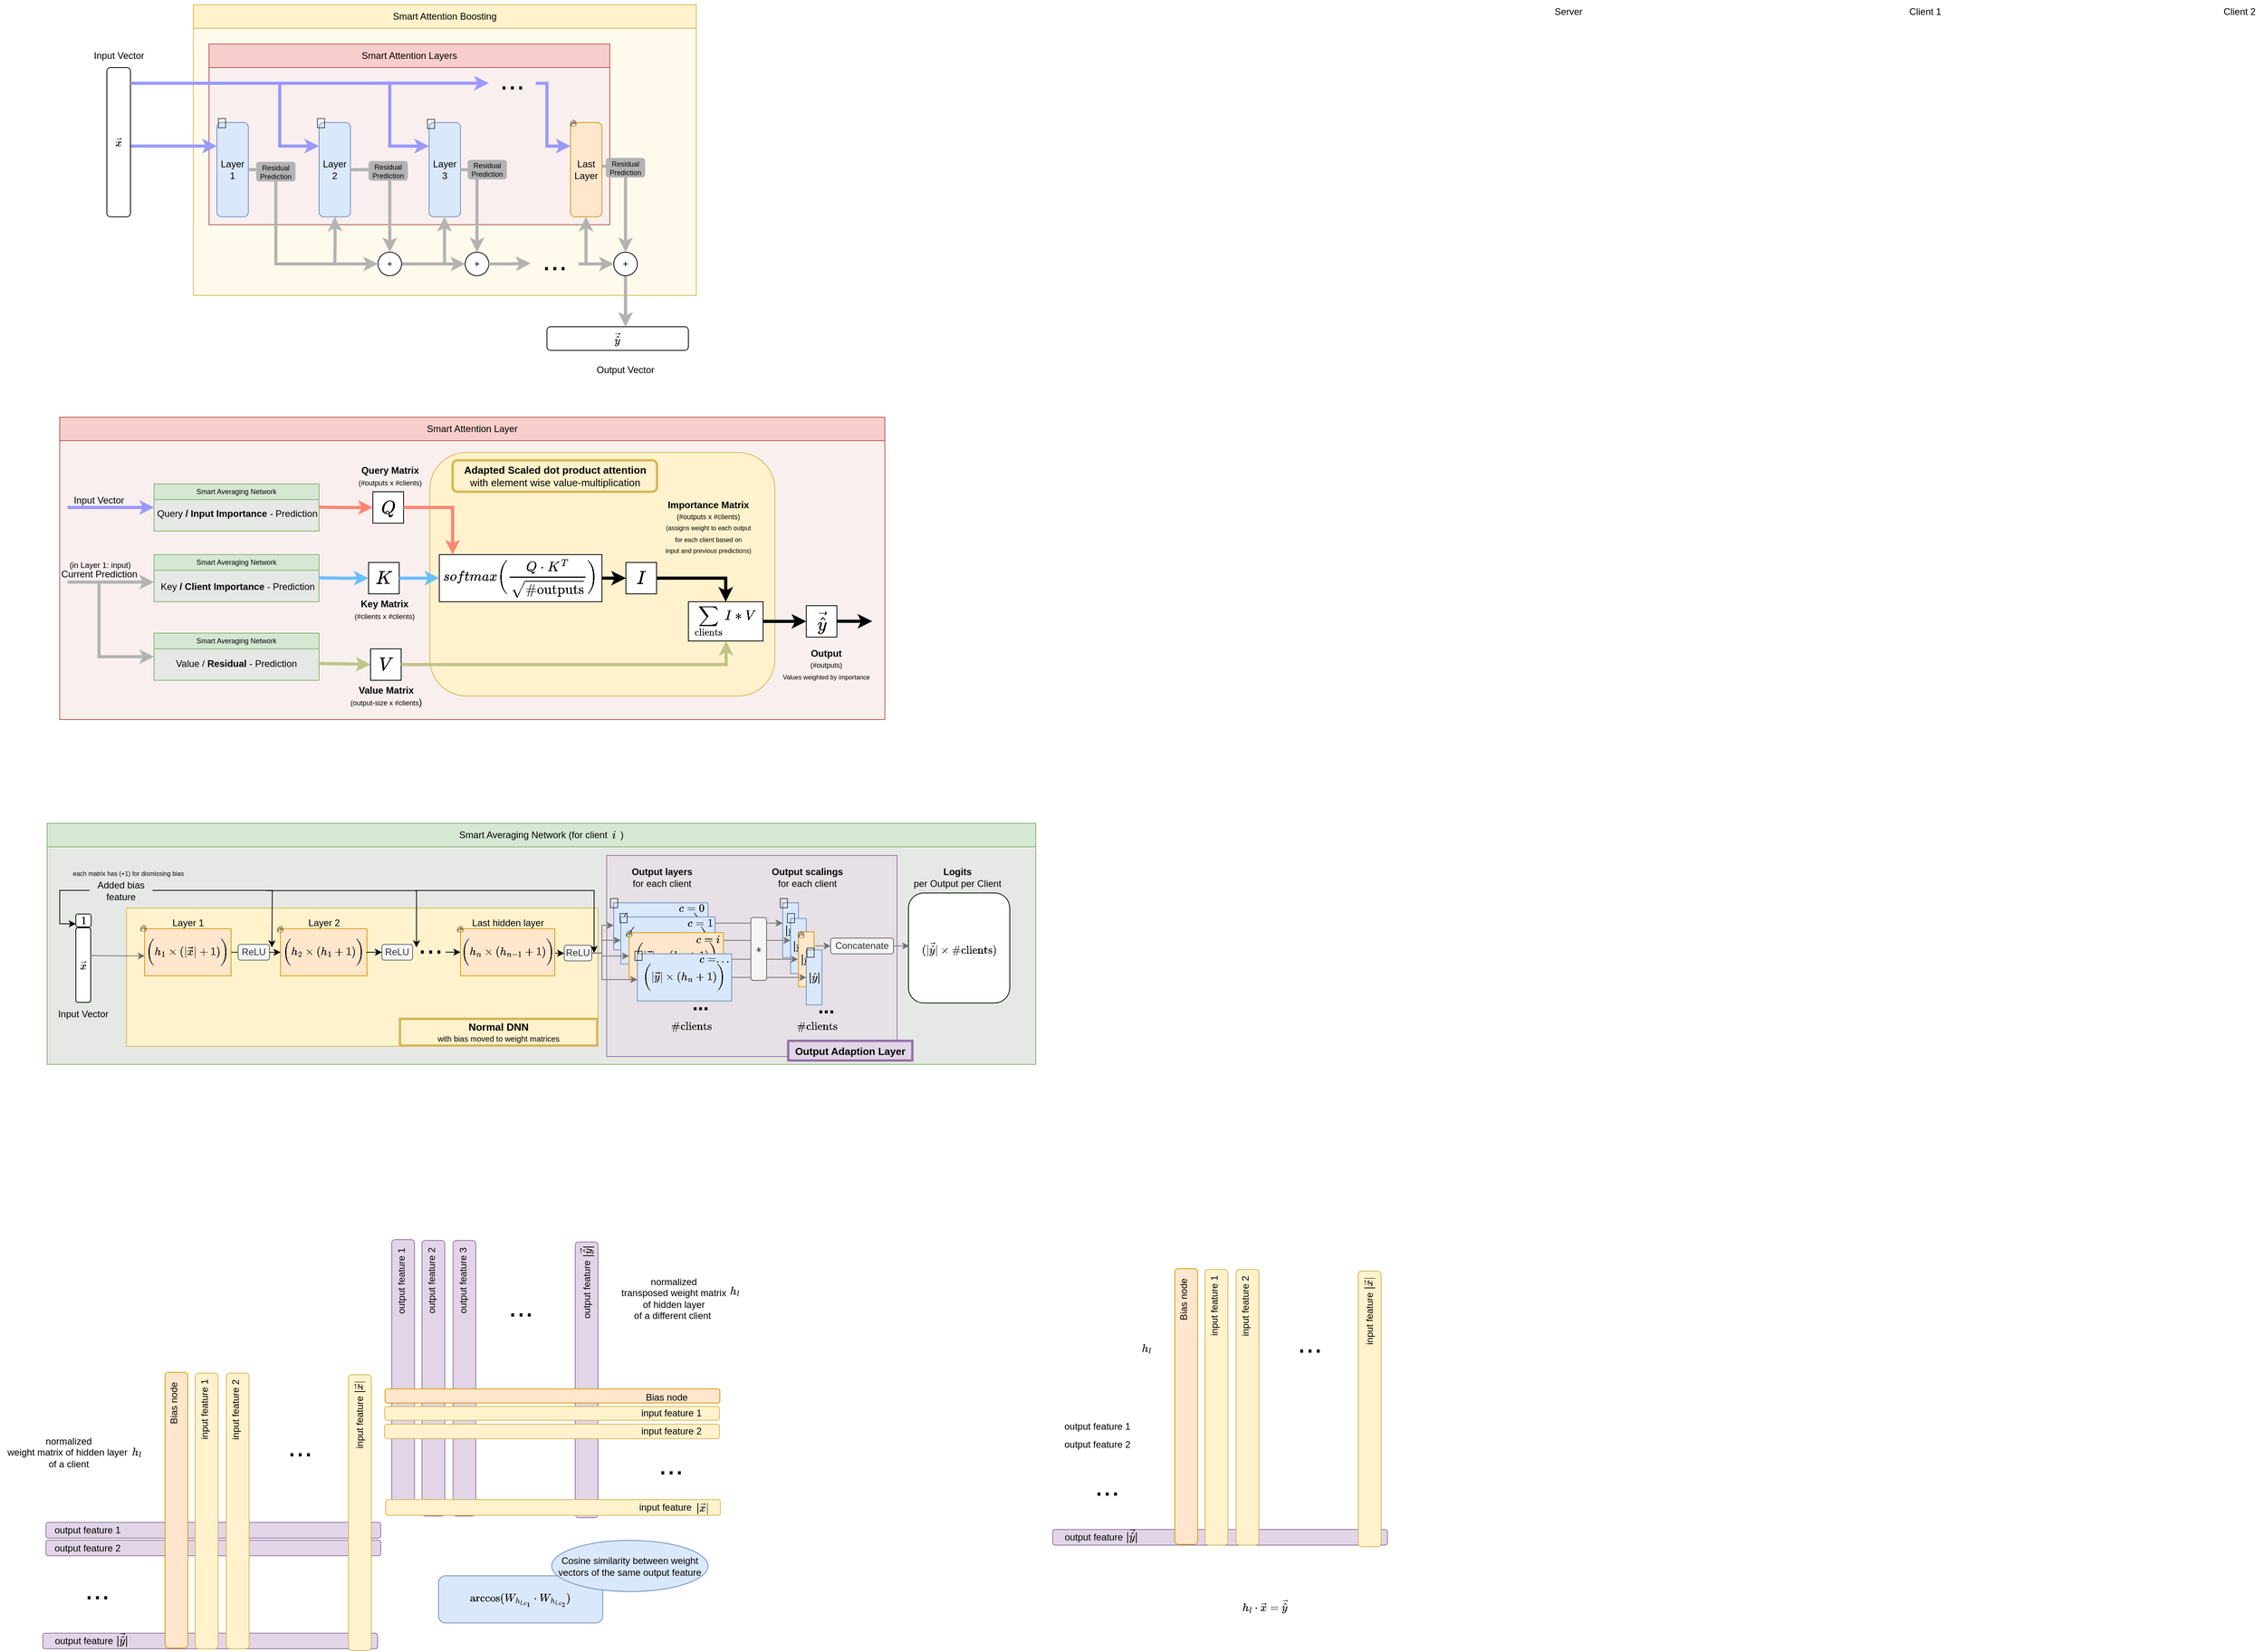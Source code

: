 <mxfile version="22.0.3" type="device">
  <diagram name="Page-1" id="-FDDFYvQEn2p8euoZVWn">
    <mxGraphModel dx="1877" dy="620" grid="0" gridSize="10" guides="1" tooltips="1" connect="1" arrows="1" fold="1" page="0" pageScale="1" pageWidth="827" pageHeight="1169" math="1" shadow="0">
      <root>
        <mxCell id="0" />
        <mxCell id="1" parent="0" />
        <mxCell id="r8S19Z5skk1IDwo_Zdco-259" value="" style="rounded=1;whiteSpace=wrap;html=1;fillColor=#e1d5e7;strokeColor=#9673a6;" parent="1" vertex="1">
          <mxGeometry x="666" y="1605" width="29" height="351" as="geometry" />
        </mxCell>
        <mxCell id="r8S19Z5skk1IDwo_Zdco-261" value="" style="rounded=1;whiteSpace=wrap;html=1;fillColor=#e1d5e7;strokeColor=#9673a6;" parent="1" vertex="1">
          <mxGeometry x="510.5" y="1603" width="29" height="351" as="geometry" />
        </mxCell>
        <mxCell id="r8S19Z5skk1IDwo_Zdco-263" value="" style="rounded=1;whiteSpace=wrap;html=1;fillColor=#e1d5e7;strokeColor=#9673a6;" parent="1" vertex="1">
          <mxGeometry x="471" y="1603" width="29" height="351" as="geometry" />
        </mxCell>
        <mxCell id="r8S19Z5skk1IDwo_Zdco-266" value="" style="rounded=1;whiteSpace=wrap;html=1;fillColor=#e1d5e7;strokeColor=#9673a6;" parent="1" vertex="1">
          <mxGeometry x="432.5" y="1602" width="29" height="351" as="geometry" />
        </mxCell>
        <mxCell id="r8S19Z5skk1IDwo_Zdco-277" value="" style="rounded=1;whiteSpace=wrap;html=1;fillColor=#fff2cc;strokeColor=#d6b656;rotation=90;" parent="1" vertex="1">
          <mxGeometry x="627.25" y="1633.25" width="18.5" height="426" as="geometry" />
        </mxCell>
        <mxCell id="r8S19Z5skk1IDwo_Zdco-251" value="" style="rounded=1;whiteSpace=wrap;html=1;fillColor=#e1d5e7;strokeColor=#9673a6;rotation=90;" parent="1" vertex="1">
          <mxGeometry x="191.5" y="1900" width="20" height="426" as="geometry" />
        </mxCell>
        <mxCell id="r8S19Z5skk1IDwo_Zdco-249" value="" style="rounded=1;whiteSpace=wrap;html=1;fillColor=#e1d5e7;strokeColor=#9673a6;rotation=90;" parent="1" vertex="1">
          <mxGeometry x="195.5" y="1781.5" width="20" height="426" as="geometry" />
        </mxCell>
        <mxCell id="r8S19Z5skk1IDwo_Zdco-250" value="output feature 2" style="text;html=1;align=center;verticalAlign=middle;resizable=0;points=[];autosize=1;strokeColor=none;fillColor=none;" parent="1" vertex="1">
          <mxGeometry x="-6" y="1981.5" width="102" height="26" as="geometry" />
        </mxCell>
        <mxCell id="r8S19Z5skk1IDwo_Zdco-247" value="" style="rounded=1;whiteSpace=wrap;html=1;fillColor=#e1d5e7;strokeColor=#9673a6;rotation=90;" parent="1" vertex="1">
          <mxGeometry x="195.5" y="1759" width="20" height="426" as="geometry" />
        </mxCell>
        <mxCell id="r8S19Z5skk1IDwo_Zdco-242" value="" style="rounded=1;whiteSpace=wrap;html=1;fillColor=#fff2cc;strokeColor=#d6b656;" parent="1" vertex="1">
          <mxGeometry x="377.5" y="1774" width="29" height="351" as="geometry" />
        </mxCell>
        <mxCell id="r8S19Z5skk1IDwo_Zdco-243" value="input feature" style="text;html=1;align=center;verticalAlign=middle;resizable=0;points=[];autosize=1;strokeColor=none;fillColor=none;rotation=-90;" parent="1" vertex="1">
          <mxGeometry x="349.5" y="1822" width="85" height="26" as="geometry" />
        </mxCell>
        <mxCell id="r8S19Z5skk1IDwo_Zdco-240" value="" style="rounded=1;whiteSpace=wrap;html=1;fillColor=#fff2cc;strokeColor=#d6b656;" parent="1" vertex="1">
          <mxGeometry x="222" y="1772" width="29" height="351" as="geometry" />
        </mxCell>
        <mxCell id="r8S19Z5skk1IDwo_Zdco-241" value="input feature 2" style="text;html=1;align=center;verticalAlign=middle;resizable=0;points=[];autosize=1;strokeColor=none;fillColor=none;rotation=-90;" parent="1" vertex="1">
          <mxGeometry x="186.5" y="1806" width="95" height="26" as="geometry" />
        </mxCell>
        <mxCell id="r8S19Z5skk1IDwo_Zdco-238" value="" style="rounded=1;whiteSpace=wrap;html=1;fillColor=#fff2cc;strokeColor=#d6b656;" parent="1" vertex="1">
          <mxGeometry x="182.5" y="1772" width="29" height="351" as="geometry" />
        </mxCell>
        <mxCell id="r8S19Z5skk1IDwo_Zdco-119" value="" style="rounded=0;whiteSpace=wrap;html=1;fillColor=#E6E8E6;strokeColor=#82b366;" parent="1" vertex="1">
          <mxGeometry x="-6" y="1072" width="1258" height="307" as="geometry" />
        </mxCell>
        <mxCell id="r8S19Z5skk1IDwo_Zdco-214" value="" style="rounded=0;whiteSpace=wrap;html=1;labelPosition=right;verticalLabelPosition=bottom;align=left;verticalAlign=top;fillColor=#E7E0E6;strokeColor=#9673a6;" parent="1" vertex="1">
          <mxGeometry x="706" y="1113" width="369.5" height="256" as="geometry" />
        </mxCell>
        <mxCell id="r8S19Z5skk1IDwo_Zdco-215" value="&lt;span style=&quot;font-size: 13px;&quot;&gt;&lt;b&gt;Output Adaption Layer&lt;/b&gt;&lt;/span&gt;" style="rounded=0;whiteSpace=wrap;html=1;fillColor=#e1d5e7;strokeColor=#9673a6;strokeWidth=3;" parent="1" vertex="1">
          <mxGeometry x="937" y="1349" width="158" height="25" as="geometry" />
        </mxCell>
        <mxCell id="r8S19Z5skk1IDwo_Zdco-189" value="" style="rounded=0;whiteSpace=wrap;html=1;labelPosition=right;verticalLabelPosition=bottom;align=left;verticalAlign=top;fillColor=#fff2cc;strokeColor=#d6b656;" parent="1" vertex="1">
          <mxGeometry x="95" y="1180" width="600" height="176" as="geometry" />
        </mxCell>
        <mxCell id="r8S19Z5skk1IDwo_Zdco-173" style="edgeStyle=orthogonalEdgeStyle;rounded=0;orthogonalLoop=1;jettySize=auto;html=1;strokeColor=#707070;" parent="1" edge="1">
          <mxGeometry relative="1" as="geometry">
            <mxPoint x="835" y="1199.13" as="sourcePoint" />
            <mxPoint x="930" y="1199.13" as="targetPoint" />
          </mxGeometry>
        </mxCell>
        <mxCell id="r8S19Z5skk1IDwo_Zdco-148" value="$$|\hat y|$$" style="rounded=0;whiteSpace=wrap;html=1;fillColor=#dae8fc;strokeColor=#6c8ebf;" parent="1" vertex="1">
          <mxGeometry x="930" y="1173.25" width="20" height="70" as="geometry" />
        </mxCell>
        <mxCell id="r8S19Z5skk1IDwo_Zdco-172" style="edgeStyle=orthogonalEdgeStyle;rounded=0;orthogonalLoop=1;jettySize=auto;html=1;strokeColor=#707070;" parent="1" edge="1">
          <mxGeometry relative="1" as="geometry">
            <mxPoint x="845" y="1221.13" as="sourcePoint" />
            <mxPoint x="940" y="1221.13" as="targetPoint" />
          </mxGeometry>
        </mxCell>
        <mxCell id="r8S19Z5skk1IDwo_Zdco-151" value="$$|\hat y|$$" style="rounded=0;whiteSpace=wrap;html=1;fillColor=#dae8fc;strokeColor=#6c8ebf;" parent="1" vertex="1">
          <mxGeometry x="940" y="1193.25" width="20" height="70" as="geometry" />
        </mxCell>
        <mxCell id="r8S19Z5skk1IDwo_Zdco-171" style="edgeStyle=orthogonalEdgeStyle;rounded=0;orthogonalLoop=1;jettySize=auto;html=1;strokeColor=#707070;" parent="1" edge="1">
          <mxGeometry relative="1" as="geometry">
            <mxPoint x="854.5" y="1245.13" as="sourcePoint" />
            <mxPoint x="949.5" y="1245.13" as="targetPoint" />
          </mxGeometry>
        </mxCell>
        <mxCell id="r8S19Z5skk1IDwo_Zdco-163" value="" style="edgeStyle=orthogonalEdgeStyle;rounded=0;orthogonalLoop=1;jettySize=auto;html=1;" parent="1" edge="1">
          <mxGeometry relative="1" as="geometry">
            <mxPoint x="633" y="1237.5" as="sourcePoint" />
            <mxPoint x="652" y="1237.5" as="targetPoint" />
          </mxGeometry>
        </mxCell>
        <mxCell id="r8S19Z5skk1IDwo_Zdco-60" value="" style="rounded=0;whiteSpace=wrap;html=1;fillColor=#F8EFEE;strokeColor=#b85450;" parent="1" vertex="1">
          <mxGeometry x="10" y="560" width="1050" height="380" as="geometry" />
        </mxCell>
        <mxCell id="r8S19Z5skk1IDwo_Zdco-116" value="" style="rounded=1;whiteSpace=wrap;html=1;fillColor=#fff2cc;strokeColor=#d6b656;" parent="1" vertex="1">
          <mxGeometry x="481" y="600" width="439" height="310" as="geometry" />
        </mxCell>
        <mxCell id="r8S19Z5skk1IDwo_Zdco-62" value="Smart Attention Layer" style="text;html=1;strokeColor=#b85450;fillColor=#f8cecc;align=center;verticalAlign=middle;whiteSpace=wrap;rounded=0;" parent="1" vertex="1">
          <mxGeometry x="10" y="555" width="1050" height="30" as="geometry" />
        </mxCell>
        <mxCell id="r8S19Z5skk1IDwo_Zdco-47" value="" style="whiteSpace=wrap;html=1;labelPosition=center;verticalLabelPosition=top;align=center;verticalAlign=bottom;fillColor=#FFFAEB;strokeColor=#d6b656;" parent="1" vertex="1">
          <mxGeometry x="180" y="30" width="640" height="370" as="geometry" />
        </mxCell>
        <mxCell id="r8S19Z5skk1IDwo_Zdco-48" value="" style="rounded=0;whiteSpace=wrap;html=1;fillColor=#F8EFEE;strokeColor=#b85450;" parent="1" vertex="1">
          <mxGeometry x="200" y="80" width="510" height="230" as="geometry" />
        </mxCell>
        <mxCell id="r8S19Z5skk1IDwo_Zdco-1" value="Layer 1" style="rounded=1;whiteSpace=wrap;html=1;labelPosition=center;verticalLabelPosition=middle;align=center;verticalAlign=middle;fillColor=#dae8fc;strokeColor=#6c8ebf;" parent="1" vertex="1">
          <mxGeometry x="210" y="180" width="40" height="120" as="geometry" />
        </mxCell>
        <mxCell id="r8S19Z5skk1IDwo_Zdco-14" style="edgeStyle=orthogonalEdgeStyle;rounded=0;orthogonalLoop=1;jettySize=auto;html=1;entryX=0;entryY=0.5;entryDx=0;entryDy=0;strokeColor=#9999FF;spacing=2;strokeWidth=4;fillColor=#f5f5f5;" parent="1" edge="1">
          <mxGeometry relative="1" as="geometry">
            <mxPoint x="100" y="210" as="sourcePoint" />
            <mxPoint x="210" y="210" as="targetPoint" />
            <Array as="points">
              <mxPoint x="180" y="210" />
              <mxPoint x="180" y="210" />
            </Array>
          </mxGeometry>
        </mxCell>
        <mxCell id="r8S19Z5skk1IDwo_Zdco-2" value="$$\vec x$$" style="rounded=1;whiteSpace=wrap;html=1;" parent="1" vertex="1">
          <mxGeometry x="70" y="110" width="30" height="190" as="geometry" />
        </mxCell>
        <mxCell id="r8S19Z5skk1IDwo_Zdco-3" value="Input Vector" style="text;html=1;align=center;verticalAlign=middle;resizable=0;points=[];autosize=1;strokeColor=none;fillColor=none;" parent="1" vertex="1">
          <mxGeometry x="40" y="80" width="90" height="30" as="geometry" />
        </mxCell>
        <mxCell id="r8S19Z5skk1IDwo_Zdco-4" value="Layer 2" style="rounded=1;whiteSpace=wrap;html=1;labelPosition=center;verticalLabelPosition=middle;align=center;verticalAlign=middle;fillColor=#dae8fc;strokeColor=#6c8ebf;" parent="1" vertex="1">
          <mxGeometry x="340" y="180" width="40" height="120" as="geometry" />
        </mxCell>
        <mxCell id="r8S19Z5skk1IDwo_Zdco-5" value="Smart Attention Layers" style="text;html=1;strokeColor=#b85450;fillColor=#f8cecc;align=center;verticalAlign=middle;whiteSpace=wrap;rounded=0;" parent="1" vertex="1">
          <mxGeometry x="200" y="80" width="510" height="30" as="geometry" />
        </mxCell>
        <mxCell id="r8S19Z5skk1IDwo_Zdco-11" value="Layer 3" style="rounded=1;whiteSpace=wrap;html=1;labelPosition=center;verticalLabelPosition=middle;align=center;verticalAlign=middle;fillColor=#dae8fc;strokeColor=#6c8ebf;" parent="1" vertex="1">
          <mxGeometry x="480" y="180" width="40" height="120" as="geometry" />
        </mxCell>
        <mxCell id="r8S19Z5skk1IDwo_Zdco-15" style="edgeStyle=orthogonalEdgeStyle;rounded=0;orthogonalLoop=1;jettySize=auto;html=1;strokeColor=#B3B3B3;spacing=2;strokeWidth=4;fillColor=#f5f5f5;entryX=0;entryY=0.5;entryDx=0;entryDy=0;exitX=1;exitY=0.5;exitDx=0;exitDy=0;" parent="1" source="r8S19Z5skk1IDwo_Zdco-1" target="r8S19Z5skk1IDwo_Zdco-30" edge="1">
          <mxGeometry relative="1" as="geometry">
            <mxPoint x="285" y="240" as="sourcePoint" />
            <mxPoint x="410" y="360" as="targetPoint" />
            <Array as="points">
              <mxPoint x="285" y="240" />
              <mxPoint x="285" y="360" />
            </Array>
          </mxGeometry>
        </mxCell>
        <mxCell id="r8S19Z5skk1IDwo_Zdco-16" value="" style="edgeStyle=orthogonalEdgeStyle;rounded=0;orthogonalLoop=1;jettySize=auto;html=1;entryX=0.5;entryY=0;entryDx=0;entryDy=0;strokeColor=#B3B3B3;spacing=2;strokeWidth=4;fillColor=#f5f5f5;shadow=0;exitX=1;exitY=0.5;exitDx=0;exitDy=0;" parent="1" source="r8S19Z5skk1IDwo_Zdco-4" target="r8S19Z5skk1IDwo_Zdco-30" edge="1">
          <mxGeometry x="-1" relative="1" as="geometry">
            <mxPoint x="430" y="240" as="sourcePoint" />
            <mxPoint x="500" y="360" as="targetPoint" />
            <mxPoint as="offset" />
          </mxGeometry>
        </mxCell>
        <mxCell id="r8S19Z5skk1IDwo_Zdco-17" style="edgeStyle=orthogonalEdgeStyle;rounded=0;orthogonalLoop=1;jettySize=auto;html=1;strokeColor=#9999FF;spacing=2;strokeWidth=4;fillColor=#f5f5f5;entryX=0;entryY=0.25;entryDx=0;entryDy=0;fontColor=#3333FF;" parent="1" target="r8S19Z5skk1IDwo_Zdco-4" edge="1">
          <mxGeometry relative="1" as="geometry">
            <mxPoint x="100" y="130" as="sourcePoint" />
            <mxPoint x="310" y="130" as="targetPoint" />
            <Array as="points">
              <mxPoint x="100" y="130" />
              <mxPoint x="290" y="130" />
              <mxPoint x="290" y="210" />
            </Array>
          </mxGeometry>
        </mxCell>
        <mxCell id="r8S19Z5skk1IDwo_Zdco-18" style="edgeStyle=orthogonalEdgeStyle;rounded=0;orthogonalLoop=1;jettySize=auto;html=1;strokeColor=#9999FF;spacing=2;strokeWidth=4;fillColor=#f5f5f5;entryX=0;entryY=0.25;entryDx=0;entryDy=0;fontColor=#3333FF;" parent="1" edge="1">
          <mxGeometry relative="1" as="geometry">
            <mxPoint x="240" y="130" as="sourcePoint" />
            <mxPoint x="480" y="210" as="targetPoint" />
            <Array as="points">
              <mxPoint x="240" y="130" />
              <mxPoint x="430" y="130" />
              <mxPoint x="430" y="210" />
            </Array>
          </mxGeometry>
        </mxCell>
        <mxCell id="r8S19Z5skk1IDwo_Zdco-20" value="Last Layer" style="rounded=1;whiteSpace=wrap;html=1;labelPosition=center;verticalLabelPosition=middle;align=center;verticalAlign=middle;fillColor=#ffe6cc;strokeColor=#d79b00;" parent="1" vertex="1">
          <mxGeometry x="660" y="180" width="40" height="120" as="geometry" />
        </mxCell>
        <mxCell id="r8S19Z5skk1IDwo_Zdco-27" style="edgeStyle=orthogonalEdgeStyle;rounded=0;orthogonalLoop=1;jettySize=auto;html=1;strokeColor=#B3B3B3;spacing=2;strokeWidth=4;fillColor=#f5f5f5;exitX=1.005;exitY=0.462;exitDx=0;exitDy=0;exitPerimeter=0;entryX=0.5;entryY=0;entryDx=0;entryDy=0;" parent="1" source="r8S19Z5skk1IDwo_Zdco-20" target="r8S19Z5skk1IDwo_Zdco-39" edge="1">
          <mxGeometry relative="1" as="geometry">
            <mxPoint x="720" y="210" as="sourcePoint" />
            <mxPoint x="730" y="340" as="targetPoint" />
            <Array as="points">
              <mxPoint x="730" y="235" />
              <mxPoint x="730" y="345" />
            </Array>
          </mxGeometry>
        </mxCell>
        <mxCell id="r8S19Z5skk1IDwo_Zdco-28" value="$$\vec {\hat y} $$" style="rounded=1;whiteSpace=wrap;html=1;" parent="1" vertex="1">
          <mxGeometry x="630" y="440" width="180" height="30" as="geometry" />
        </mxCell>
        <mxCell id="r8S19Z5skk1IDwo_Zdco-40" style="edgeStyle=orthogonalEdgeStyle;rounded=0;orthogonalLoop=1;jettySize=auto;html=1;entryX=0;entryY=0.5;entryDx=0;entryDy=0;strokeColor=#B3B3B3;spacing=2;strokeWidth=4;fillColor=#f5f5f5;shadow=0;" parent="1" source="r8S19Z5skk1IDwo_Zdco-30" target="r8S19Z5skk1IDwo_Zdco-37" edge="1">
          <mxGeometry relative="1" as="geometry" />
        </mxCell>
        <mxCell id="r8S19Z5skk1IDwo_Zdco-30" value="+" style="ellipse;whiteSpace=wrap;html=1;aspect=fixed;" parent="1" vertex="1">
          <mxGeometry x="415" y="345" width="30" height="30" as="geometry" />
        </mxCell>
        <mxCell id="r8S19Z5skk1IDwo_Zdco-33" value="Residual&lt;br style=&quot;font-size: 9px;&quot;&gt;Prediction" style="rounded=1;whiteSpace=wrap;html=1;fillColor=#B3B3B3;fontSize=9;strokeColor=none;" parent="1" vertex="1">
          <mxGeometry x="260" y="230" width="50" height="25" as="geometry" />
        </mxCell>
        <mxCell id="r8S19Z5skk1IDwo_Zdco-35" value="Residual&lt;br style=&quot;font-size: 9px;&quot;&gt;Prediction" style="rounded=1;whiteSpace=wrap;html=1;fillColor=#B3B3B3;fontSize=9;strokeColor=none;" parent="1" vertex="1">
          <mxGeometry x="403" y="229" width="50" height="25" as="geometry" />
        </mxCell>
        <mxCell id="r8S19Z5skk1IDwo_Zdco-36" value="" style="edgeStyle=orthogonalEdgeStyle;rounded=0;orthogonalLoop=1;jettySize=auto;html=1;entryX=0.5;entryY=0;entryDx=0;entryDy=0;strokeColor=#B3B3B3;spacing=2;strokeWidth=4;fillColor=#f5f5f5;shadow=0;exitX=1;exitY=0.5;exitDx=0;exitDy=0;" parent="1" source="r8S19Z5skk1IDwo_Zdco-11" target="r8S19Z5skk1IDwo_Zdco-37" edge="1">
          <mxGeometry x="-1" relative="1" as="geometry">
            <mxPoint x="540" y="240" as="sourcePoint" />
            <mxPoint x="540" y="345" as="targetPoint" />
            <mxPoint as="offset" />
          </mxGeometry>
        </mxCell>
        <mxCell id="r8S19Z5skk1IDwo_Zdco-37" value="+" style="ellipse;whiteSpace=wrap;html=1;aspect=fixed;" parent="1" vertex="1">
          <mxGeometry x="526" y="345" width="30" height="30" as="geometry" />
        </mxCell>
        <mxCell id="r8S19Z5skk1IDwo_Zdco-46" style="edgeStyle=orthogonalEdgeStyle;rounded=0;orthogonalLoop=1;jettySize=auto;html=1;strokeColor=#B3B3B3;spacing=2;strokeWidth=4;fillColor=#f5f5f5;shadow=0;" parent="1" source="r8S19Z5skk1IDwo_Zdco-39" target="r8S19Z5skk1IDwo_Zdco-28" edge="1">
          <mxGeometry relative="1" as="geometry">
            <Array as="points">
              <mxPoint x="730" y="420" />
              <mxPoint x="730" y="420" />
            </Array>
          </mxGeometry>
        </mxCell>
        <mxCell id="r8S19Z5skk1IDwo_Zdco-39" value="+" style="ellipse;whiteSpace=wrap;html=1;aspect=fixed;" parent="1" vertex="1">
          <mxGeometry x="715" y="345" width="30" height="30" as="geometry" />
        </mxCell>
        <mxCell id="r8S19Z5skk1IDwo_Zdco-44" style="edgeStyle=orthogonalEdgeStyle;rounded=0;orthogonalLoop=1;jettySize=auto;html=1;entryX=0;entryY=0.5;entryDx=0;entryDy=0;strokeColor=#B3B3B3;spacing=2;strokeWidth=4;fillColor=#f5f5f5;shadow=0;" parent="1" source="r8S19Z5skk1IDwo_Zdco-42" target="r8S19Z5skk1IDwo_Zdco-39" edge="1">
          <mxGeometry relative="1" as="geometry">
            <Array as="points">
              <mxPoint x="680" y="360" />
              <mxPoint x="680" y="360" />
            </Array>
          </mxGeometry>
        </mxCell>
        <mxCell id="r8S19Z5skk1IDwo_Zdco-42" value="..." style="text;html=1;strokeColor=none;fillColor=none;align=center;verticalAlign=middle;whiteSpace=wrap;rounded=0;fontSize=38;" parent="1" vertex="1">
          <mxGeometry x="610" y="340" width="60" height="30" as="geometry" />
        </mxCell>
        <mxCell id="r8S19Z5skk1IDwo_Zdco-43" style="edgeStyle=orthogonalEdgeStyle;rounded=0;orthogonalLoop=1;jettySize=auto;html=1;entryX=-0.013;entryY=0.639;entryDx=0;entryDy=0;entryPerimeter=0;strokeColor=#B3B3B3;spacing=2;strokeWidth=4;fillColor=#f5f5f5;shadow=0;" parent="1" source="r8S19Z5skk1IDwo_Zdco-37" target="r8S19Z5skk1IDwo_Zdco-42" edge="1">
          <mxGeometry relative="1" as="geometry" />
        </mxCell>
        <mxCell id="r8S19Z5skk1IDwo_Zdco-45" value="Residual&lt;br style=&quot;font-size: 9px;&quot;&gt;Prediction" style="rounded=1;whiteSpace=wrap;html=1;fillColor=#B3B3B3;fontSize=9;strokeColor=none;" parent="1" vertex="1">
          <mxGeometry x="705" y="225" width="50" height="25" as="geometry" />
        </mxCell>
        <mxCell id="r8S19Z5skk1IDwo_Zdco-49" style="edgeStyle=orthogonalEdgeStyle;rounded=0;orthogonalLoop=1;jettySize=auto;html=1;strokeColor=#9999FF;spacing=2;strokeWidth=4;fillColor=#f5f5f5;entryX=0;entryY=0.25;entryDx=0;entryDy=0;fontColor=#3333FF;" parent="1" source="r8S19Z5skk1IDwo_Zdco-50" edge="1">
          <mxGeometry relative="1" as="geometry">
            <mxPoint x="570" y="130" as="sourcePoint" />
            <mxPoint x="660" y="210" as="targetPoint" />
            <Array as="points">
              <mxPoint x="630" y="130" />
              <mxPoint x="630" y="210" />
            </Array>
          </mxGeometry>
        </mxCell>
        <mxCell id="r8S19Z5skk1IDwo_Zdco-50" value="..." style="text;html=1;strokeColor=none;fillColor=none;align=center;verticalAlign=middle;whiteSpace=wrap;rounded=0;fontSize=38;" parent="1" vertex="1">
          <mxGeometry x="556" y="110" width="60" height="30" as="geometry" />
        </mxCell>
        <mxCell id="r8S19Z5skk1IDwo_Zdco-51" style="edgeStyle=orthogonalEdgeStyle;rounded=0;orthogonalLoop=1;jettySize=auto;html=1;strokeColor=#9999FF;spacing=2;strokeWidth=4;fillColor=#f5f5f5;fontColor=#3333FF;" parent="1" target="r8S19Z5skk1IDwo_Zdco-50" edge="1">
          <mxGeometry relative="1" as="geometry">
            <mxPoint x="404.5" y="129.85" as="sourcePoint" />
            <mxPoint x="505.5" y="129.85" as="targetPoint" />
            <Array as="points">
              <mxPoint x="520" y="130" />
              <mxPoint x="520" y="130" />
            </Array>
          </mxGeometry>
        </mxCell>
        <mxCell id="r8S19Z5skk1IDwo_Zdco-54" value="" style="edgeStyle=orthogonalEdgeStyle;rounded=0;orthogonalLoop=1;jettySize=auto;html=1;entryX=0.5;entryY=1;entryDx=0;entryDy=0;strokeColor=#B3B3B3;spacing=2;strokeWidth=4;fillColor=#f5f5f5;shadow=0;" parent="1" target="r8S19Z5skk1IDwo_Zdco-4" edge="1">
          <mxGeometry x="-1" relative="1" as="geometry">
            <mxPoint x="360" y="360" as="sourcePoint" />
            <mxPoint x="359.7" y="360" as="targetPoint" />
            <mxPoint as="offset" />
          </mxGeometry>
        </mxCell>
        <mxCell id="r8S19Z5skk1IDwo_Zdco-55" value="" style="edgeStyle=orthogonalEdgeStyle;rounded=0;orthogonalLoop=1;jettySize=auto;html=1;entryX=0.5;entryY=1;entryDx=0;entryDy=0;strokeColor=#B3B3B3;spacing=2;strokeWidth=4;fillColor=#f5f5f5;shadow=0;" parent="1" edge="1">
          <mxGeometry x="-1" relative="1" as="geometry">
            <mxPoint x="499.7" y="360" as="sourcePoint" />
            <mxPoint x="499.7" y="300" as="targetPoint" />
            <mxPoint as="offset" />
          </mxGeometry>
        </mxCell>
        <mxCell id="r8S19Z5skk1IDwo_Zdco-56" value="" style="edgeStyle=orthogonalEdgeStyle;rounded=0;orthogonalLoop=1;jettySize=auto;html=1;entryX=0.5;entryY=1;entryDx=0;entryDy=0;strokeColor=#B3B3B3;spacing=2;strokeWidth=4;fillColor=#f5f5f5;shadow=0;" parent="1" edge="1">
          <mxGeometry x="-1" relative="1" as="geometry">
            <mxPoint x="679.7" y="360" as="sourcePoint" />
            <mxPoint x="679.7" y="300" as="targetPoint" />
            <mxPoint as="offset" />
          </mxGeometry>
        </mxCell>
        <mxCell id="r8S19Z5skk1IDwo_Zdco-57" value="Residual&lt;br style=&quot;font-size: 9px;&quot;&gt;Prediction" style="rounded=1;whiteSpace=wrap;html=1;fillColor=#B3B3B3;fontSize=9;strokeColor=none;" parent="1" vertex="1">
          <mxGeometry x="529" y="227.5" width="50" height="25" as="geometry" />
        </mxCell>
        <mxCell id="r8S19Z5skk1IDwo_Zdco-59" value="Smart Attention Boosting" style="rounded=0;whiteSpace=wrap;html=1;fillColor=#fff2cc;strokeColor=#d6b656;" parent="1" vertex="1">
          <mxGeometry x="180" y="30" width="640" height="30" as="geometry" />
        </mxCell>
        <mxCell id="r8S19Z5skk1IDwo_Zdco-61" value="Output Vector" style="text;html=1;strokeColor=none;fillColor=none;align=center;verticalAlign=middle;whiteSpace=wrap;rounded=0;" parent="1" vertex="1">
          <mxGeometry x="685" y="480" width="90" height="30" as="geometry" />
        </mxCell>
        <mxCell id="r8S19Z5skk1IDwo_Zdco-63" style="edgeStyle=orthogonalEdgeStyle;rounded=0;orthogonalLoop=1;jettySize=auto;html=1;entryX=0;entryY=0.5;entryDx=0;entryDy=0;strokeColor=#9999FF;spacing=2;strokeWidth=4;fillColor=#f5f5f5;" parent="1" edge="1">
          <mxGeometry relative="1" as="geometry">
            <mxPoint x="20" y="670" as="sourcePoint" />
            <mxPoint x="130" y="670" as="targetPoint" />
            <Array as="points">
              <mxPoint x="100" y="670" />
              <mxPoint x="100" y="670" />
            </Array>
          </mxGeometry>
        </mxCell>
        <mxCell id="r8S19Z5skk1IDwo_Zdco-64" value="Input Vector" style="text;html=1;strokeColor=none;fillColor=none;align=center;verticalAlign=middle;whiteSpace=wrap;rounded=0;" parent="1" vertex="1">
          <mxGeometry x="20" y="646" width="80" height="30" as="geometry" />
        </mxCell>
        <mxCell id="r8S19Z5skk1IDwo_Zdco-66" value="" style="rounded=0;whiteSpace=wrap;html=1;fillColor=#E6E8E6;strokeColor=#82b366;" parent="1" vertex="1">
          <mxGeometry x="130" y="640" width="210" height="60" as="geometry" />
        </mxCell>
        <mxCell id="r8S19Z5skk1IDwo_Zdco-67" value="Smart Averaging Network" style="rounded=0;whiteSpace=wrap;html=1;fillColor=#d5e8d4;strokeColor=#82b366;fontSize=9;" parent="1" vertex="1">
          <mxGeometry x="130" y="640" width="210" height="20" as="geometry" />
        </mxCell>
        <mxCell id="r8S19Z5skk1IDwo_Zdco-68" value="&lt;span style=&quot;font-weight: normal;&quot;&gt;Query&lt;/span&gt; / Input Importance&lt;span style=&quot;font-weight: normal;&quot;&gt; -&lt;/span&gt; &lt;span style=&quot;font-weight: normal;&quot;&gt;Prediction&lt;/span&gt;" style="text;html=1;strokeColor=none;fillColor=none;align=center;verticalAlign=middle;whiteSpace=wrap;rounded=0;fontStyle=1" parent="1" vertex="1">
          <mxGeometry x="128" y="663" width="216" height="30" as="geometry" />
        </mxCell>
        <mxCell id="r8S19Z5skk1IDwo_Zdco-71" style="edgeStyle=orthogonalEdgeStyle;rounded=0;orthogonalLoop=1;jettySize=auto;html=1;strokeColor=#FF8573;spacing=2;strokeWidth=4;fillColor=#f5f5f5;" parent="1" target="r8S19Z5skk1IDwo_Zdco-93" edge="1">
          <mxGeometry relative="1" as="geometry">
            <mxPoint x="340" y="669.62" as="sourcePoint" />
            <mxPoint x="400" y="670" as="targetPoint" />
          </mxGeometry>
        </mxCell>
        <mxCell id="r8S19Z5skk1IDwo_Zdco-72" value="&lt;b&gt;Query Matrix&lt;/b&gt;&lt;br&gt;&lt;font style=&quot;font-size: 9px;&quot;&gt;(#outputs x #clients)&lt;/font&gt;" style="text;html=1;align=center;verticalAlign=middle;resizable=0;points=[];autosize=1;strokeColor=none;fillColor=none;" parent="1" vertex="1">
          <mxGeometry x="380" y="610" width="100" height="40" as="geometry" />
        </mxCell>
        <mxCell id="r8S19Z5skk1IDwo_Zdco-74" value="" style="rounded=0;whiteSpace=wrap;html=1;fillColor=#E6E8E6;strokeColor=#82b366;" parent="1" vertex="1">
          <mxGeometry x="130" y="730" width="210" height="60" as="geometry" />
        </mxCell>
        <mxCell id="r8S19Z5skk1IDwo_Zdco-75" value="Smart Averaging Network" style="rounded=0;whiteSpace=wrap;html=1;fillColor=#d5e8d4;strokeColor=#82b366;fontSize=9;" parent="1" vertex="1">
          <mxGeometry x="130" y="730" width="210" height="20" as="geometry" />
        </mxCell>
        <mxCell id="r8S19Z5skk1IDwo_Zdco-77" style="edgeStyle=orthogonalEdgeStyle;rounded=0;orthogonalLoop=1;jettySize=auto;html=1;strokeColor=#69BEFF;spacing=2;strokeWidth=4;fillColor=#f5f5f5;entryX=0;entryY=0.5;entryDx=0;entryDy=0;" parent="1" target="r8S19Z5skk1IDwo_Zdco-94" edge="1">
          <mxGeometry relative="1" as="geometry">
            <mxPoint x="340" y="759.62" as="sourcePoint" />
            <mxPoint x="400" y="760" as="targetPoint" />
          </mxGeometry>
        </mxCell>
        <mxCell id="r8S19Z5skk1IDwo_Zdco-78" value="&lt;b&gt;Value Matrix&lt;/b&gt;&lt;br&gt;&lt;font style=&quot;font-size: 9px;&quot;&gt;(output-size x #clients&lt;/font&gt;)" style="text;html=1;align=center;verticalAlign=middle;resizable=0;points=[];autosize=1;strokeColor=none;fillColor=none;" parent="1" vertex="1">
          <mxGeometry x="370" y="890" width="110" height="40" as="geometry" />
        </mxCell>
        <mxCell id="r8S19Z5skk1IDwo_Zdco-79" style="edgeStyle=orthogonalEdgeStyle;rounded=0;orthogonalLoop=1;jettySize=auto;html=1;strokeColor=#B3B3B3;spacing=2;strokeWidth=4;fillColor=#f5f5f5;entryX=0;entryY=0.5;entryDx=0;entryDy=0;" parent="1" edge="1">
          <mxGeometry relative="1" as="geometry">
            <mxPoint x="20" y="765" as="sourcePoint" />
            <mxPoint x="130" y="764.97" as="targetPoint" />
          </mxGeometry>
        </mxCell>
        <mxCell id="r8S19Z5skk1IDwo_Zdco-80" value="Current Prediction" style="text;html=1;strokeColor=none;fillColor=none;align=center;verticalAlign=middle;whiteSpace=wrap;rounded=0;" parent="1" vertex="1">
          <mxGeometry x="10" y="740" width="101" height="30" as="geometry" />
        </mxCell>
        <mxCell id="r8S19Z5skk1IDwo_Zdco-81" value="(in Layer 1: input)" style="text;html=1;strokeColor=none;fillColor=none;align=center;verticalAlign=middle;whiteSpace=wrap;rounded=0;fontSize=10;" parent="1" vertex="1">
          <mxGeometry x="11" y="728" width="101" height="30" as="geometry" />
        </mxCell>
        <mxCell id="r8S19Z5skk1IDwo_Zdco-83" style="edgeStyle=orthogonalEdgeStyle;rounded=0;orthogonalLoop=1;jettySize=auto;html=1;strokeColor=#B3B3B3;spacing=2;strokeWidth=4;fillColor=#f5f5f5;entryX=0;entryY=0.5;entryDx=0;entryDy=0;" parent="1" target="r8S19Z5skk1IDwo_Zdco-85" edge="1">
          <mxGeometry relative="1" as="geometry">
            <mxPoint x="60" y="766" as="sourcePoint" />
            <mxPoint x="123" y="880" as="targetPoint" />
            <Array as="points">
              <mxPoint x="60" y="860" />
            </Array>
          </mxGeometry>
        </mxCell>
        <mxCell id="r8S19Z5skk1IDwo_Zdco-85" value="" style="rounded=0;whiteSpace=wrap;html=1;fillColor=#E6E8E6;strokeColor=#82b366;" parent="1" vertex="1">
          <mxGeometry x="130" y="830" width="210" height="60" as="geometry" />
        </mxCell>
        <mxCell id="r8S19Z5skk1IDwo_Zdco-86" value="Smart Averaging Network" style="rounded=0;whiteSpace=wrap;html=1;fillColor=#d5e8d4;strokeColor=#82b366;fontSize=9;" parent="1" vertex="1">
          <mxGeometry x="130" y="830" width="210" height="20" as="geometry" />
        </mxCell>
        <mxCell id="r8S19Z5skk1IDwo_Zdco-87" value="&lt;span style=&quot;font-weight: normal;&quot;&gt;Value / &lt;/span&gt;Residual &lt;span style=&quot;font-weight: normal;&quot;&gt;-&lt;/span&gt; &lt;span style=&quot;font-weight: normal;&quot;&gt;Prediction&lt;/span&gt;" style="text;html=1;strokeColor=none;fillColor=none;align=center;verticalAlign=middle;whiteSpace=wrap;rounded=0;fontStyle=1" parent="1" vertex="1">
          <mxGeometry x="135" y="854" width="200" height="30" as="geometry" />
        </mxCell>
        <mxCell id="r8S19Z5skk1IDwo_Zdco-88" style="edgeStyle=orthogonalEdgeStyle;rounded=0;orthogonalLoop=1;jettySize=auto;html=1;strokeColor=#BEC487;spacing=2;strokeWidth=4;fillColor=#f5f5f5;" parent="1" target="r8S19Z5skk1IDwo_Zdco-95" edge="1">
          <mxGeometry relative="1" as="geometry">
            <mxPoint x="340" y="868.57" as="sourcePoint" />
            <mxPoint x="400" y="869" as="targetPoint" />
          </mxGeometry>
        </mxCell>
        <mxCell id="r8S19Z5skk1IDwo_Zdco-89" value="&lt;b&gt;Key Matrix&lt;/b&gt;&lt;br&gt;&lt;font style=&quot;font-size: 9px;&quot;&gt;(#clients x #clients)&lt;/font&gt;" style="text;html=1;align=center;verticalAlign=middle;resizable=0;points=[];autosize=1;strokeColor=none;fillColor=none;" parent="1" vertex="1">
          <mxGeometry x="372.5" y="780" width="100" height="40" as="geometry" />
        </mxCell>
        <mxCell id="r8S19Z5skk1IDwo_Zdco-90" value="&lt;span style=&quot;font-weight: normal;&quot;&gt;Key&lt;/span&gt; / Client Importance &lt;span style=&quot;font-weight: normal;&quot;&gt;- Prediction&lt;/span&gt;" style="text;html=1;align=center;verticalAlign=middle;resizable=0;points=[];autosize=1;strokeColor=none;fillColor=none;fontStyle=1" parent="1" vertex="1">
          <mxGeometry x="126" y="756" width="220" height="30" as="geometry" />
        </mxCell>
        <mxCell id="r8S19Z5skk1IDwo_Zdco-93" value="$$Q$$" style="rounded=0;whiteSpace=wrap;html=1;fontSize=20;" parent="1" vertex="1">
          <mxGeometry x="408.5" y="650" width="39" height="40" as="geometry" />
        </mxCell>
        <mxCell id="r8S19Z5skk1IDwo_Zdco-94" value="$$K$$" style="rounded=0;whiteSpace=wrap;html=1;fontSize=20;" parent="1" vertex="1">
          <mxGeometry x="403" y="740" width="39" height="40" as="geometry" />
        </mxCell>
        <mxCell id="r8S19Z5skk1IDwo_Zdco-95" value="$$V$$" style="rounded=0;whiteSpace=wrap;html=1;fontSize=20;" parent="1" vertex="1">
          <mxGeometry x="405.5" y="850" width="39" height="40" as="geometry" />
        </mxCell>
        <mxCell id="r8S19Z5skk1IDwo_Zdco-107" style="edgeStyle=orthogonalEdgeStyle;rounded=0;orthogonalLoop=1;jettySize=auto;html=1;strokeColor=#000000;spacing=2;strokeWidth=4;fillColor=#f5f5f5;" parent="1" source="r8S19Z5skk1IDwo_Zdco-109" target="r8S19Z5skk1IDwo_Zdco-106" edge="1">
          <mxGeometry relative="1" as="geometry" />
        </mxCell>
        <mxCell id="r8S19Z5skk1IDwo_Zdco-98" value="$$ softmax \bigg ( \frac {Q \cdot K^T&lt;br&gt;}{\sqrt{\text{#outputs}}} \bigg )$$" style="rounded=0;whiteSpace=wrap;html=1;fontSize=15;" parent="1" vertex="1">
          <mxGeometry x="493" y="730" width="207" height="60" as="geometry" />
        </mxCell>
        <mxCell id="r8S19Z5skk1IDwo_Zdco-99" value="Adapted Scaled dot product attention&lt;br style=&quot;font-size: 13px;&quot;&gt;&lt;font style=&quot;font-size: 13px; font-weight: normal;&quot;&gt;with element wise value-multiplication&lt;/font&gt;" style="text;html=1;align=center;verticalAlign=middle;resizable=0;points=[];autosize=1;strokeColor=#D6B656;fillColor=none;fontStyle=1;fontSize=13;perimeterSpacing=1;rounded=1;strokeWidth=3;" parent="1" vertex="1">
          <mxGeometry x="510" y="610" width="260" height="40" as="geometry" />
        </mxCell>
        <mxCell id="r8S19Z5skk1IDwo_Zdco-100" style="edgeStyle=orthogonalEdgeStyle;rounded=0;orthogonalLoop=1;jettySize=auto;html=1;strokeColor=#FF8573;spacing=2;strokeWidth=4;fillColor=#f5f5f5;" parent="1" source="r8S19Z5skk1IDwo_Zdco-93" target="r8S19Z5skk1IDwo_Zdco-98" edge="1">
          <mxGeometry relative="1" as="geometry">
            <mxPoint x="453" y="669.55" as="sourcePoint" />
            <mxPoint x="513" y="669.93" as="targetPoint" />
            <Array as="points">
              <mxPoint x="510" y="670" />
            </Array>
          </mxGeometry>
        </mxCell>
        <mxCell id="r8S19Z5skk1IDwo_Zdco-101" style="edgeStyle=orthogonalEdgeStyle;rounded=0;orthogonalLoop=1;jettySize=auto;html=1;strokeColor=#69BEFF;spacing=2;strokeWidth=4;fillColor=#f5f5f5;" parent="1" source="r8S19Z5skk1IDwo_Zdco-94" target="r8S19Z5skk1IDwo_Zdco-98" edge="1">
          <mxGeometry relative="1" as="geometry">
            <mxPoint x="480" y="770" as="sourcePoint" />
            <mxPoint x="540" y="770.38" as="targetPoint" />
          </mxGeometry>
        </mxCell>
        <mxCell id="r8S19Z5skk1IDwo_Zdco-105" style="edgeStyle=orthogonalEdgeStyle;rounded=0;orthogonalLoop=1;jettySize=auto;html=1;strokeColor=#BEC487;spacing=2;strokeWidth=4;fillColor=#f5f5f5;" parent="1" source="r8S19Z5skk1IDwo_Zdco-95" target="r8S19Z5skk1IDwo_Zdco-109" edge="1">
          <mxGeometry relative="1" as="geometry">
            <mxPoint x="589.25" y="852.57" as="sourcePoint" />
            <mxPoint x="658.25" y="854" as="targetPoint" />
            <Array as="points">
              <mxPoint x="858" y="870" />
            </Array>
          </mxGeometry>
        </mxCell>
        <mxCell id="r8S19Z5skk1IDwo_Zdco-106" value="$$\vec {\hat y}$$" style="rounded=0;whiteSpace=wrap;html=1;fontSize=20;" parent="1" vertex="1">
          <mxGeometry x="960" y="795" width="39" height="40" as="geometry" />
        </mxCell>
        <mxCell id="r8S19Z5skk1IDwo_Zdco-108" value="&lt;b&gt;Output&lt;/b&gt;&lt;br&gt;&lt;font style=&quot;font-size: 9px;&quot;&gt;(#outputs)&lt;/font&gt;&lt;br style=&quot;font-size: 11px;&quot;&gt;&lt;font style=&quot;font-size: 8px;&quot;&gt;Values weighted by importance&lt;/font&gt;" style="text;html=1;align=center;verticalAlign=middle;resizable=0;points=[];autosize=1;strokeColor=none;fillColor=none;" parent="1" vertex="1">
          <mxGeometry x="920" y="840" width="130" height="60" as="geometry" />
        </mxCell>
        <mxCell id="r8S19Z5skk1IDwo_Zdco-109" value="$$ \sum \limits_{\text{clients}} I&amp;nbsp;* V$$" style="rounded=0;whiteSpace=wrap;html=1;fontSize=15;" parent="1" vertex="1">
          <mxGeometry x="810" y="790" width="95" height="50" as="geometry" />
        </mxCell>
        <mxCell id="r8S19Z5skk1IDwo_Zdco-110" value="$$I$$" style="rounded=0;whiteSpace=wrap;html=1;fontSize=20;" parent="1" vertex="1">
          <mxGeometry x="730.5" y="740" width="39" height="40" as="geometry" />
        </mxCell>
        <mxCell id="r8S19Z5skk1IDwo_Zdco-111" value="&lt;b&gt;Importance Matrix&lt;/b&gt;&lt;br&gt;&lt;font style=&quot;font-size: 9px;&quot;&gt;(#outputs x #clients)&lt;/font&gt;&lt;font style=&quot;font-size: 8px;&quot;&gt;&lt;br&gt;(assigns weight to each output&lt;br&gt;for each client based on&lt;br&gt;input and previous predictions)&lt;br&gt;&lt;/font&gt;" style="text;html=1;align=center;verticalAlign=middle;resizable=0;points=[];autosize=1;strokeColor=none;fillColor=none;" parent="1" vertex="1">
          <mxGeometry x="769.5" y="650" width="130" height="90" as="geometry" />
        </mxCell>
        <mxCell id="r8S19Z5skk1IDwo_Zdco-112" style="edgeStyle=orthogonalEdgeStyle;rounded=0;orthogonalLoop=1;jettySize=auto;html=1;strokeColor=#000000;spacing=2;strokeWidth=4;fillColor=#f5f5f5;" parent="1" source="r8S19Z5skk1IDwo_Zdco-98" target="r8S19Z5skk1IDwo_Zdco-110" edge="1">
          <mxGeometry relative="1" as="geometry">
            <mxPoint x="715" y="759.7" as="sourcePoint" />
            <mxPoint x="766" y="759.7" as="targetPoint" />
          </mxGeometry>
        </mxCell>
        <mxCell id="r8S19Z5skk1IDwo_Zdco-113" style="edgeStyle=orthogonalEdgeStyle;rounded=0;orthogonalLoop=1;jettySize=auto;html=1;strokeColor=#000000;spacing=2;strokeWidth=4;fillColor=#f5f5f5;" parent="1" source="r8S19Z5skk1IDwo_Zdco-110" target="r8S19Z5skk1IDwo_Zdco-109" edge="1">
          <mxGeometry relative="1" as="geometry">
            <mxPoint x="784" y="766" as="sourcePoint" />
            <mxPoint x="815" y="766" as="targetPoint" />
          </mxGeometry>
        </mxCell>
        <mxCell id="r8S19Z5skk1IDwo_Zdco-114" style="edgeStyle=orthogonalEdgeStyle;rounded=0;orthogonalLoop=1;jettySize=auto;html=1;strokeColor=#000000;spacing=2;strokeWidth=4;fillColor=#f5f5f5;" parent="1" edge="1">
          <mxGeometry relative="1" as="geometry">
            <mxPoint x="999" y="814.89" as="sourcePoint" />
            <mxPoint x="1044" y="814.89" as="targetPoint" />
          </mxGeometry>
        </mxCell>
        <mxCell id="r8S19Z5skk1IDwo_Zdco-120" value="Smart Averaging Network (for client&amp;nbsp; &amp;nbsp; &amp;nbsp;)" style="text;html=1;strokeColor=#82b366;fillColor=#d5e8d4;align=center;verticalAlign=middle;whiteSpace=wrap;rounded=0;" parent="1" vertex="1">
          <mxGeometry x="-6" y="1072" width="1258" height="30" as="geometry" />
        </mxCell>
        <mxCell id="r8S19Z5skk1IDwo_Zdco-121" value="Input Vector" style="text;html=1;strokeColor=none;fillColor=none;align=center;verticalAlign=middle;whiteSpace=wrap;rounded=0;" parent="1" vertex="1">
          <mxGeometry x="0.25" y="1300" width="80" height="30" as="geometry" />
        </mxCell>
        <mxCell id="r8S19Z5skk1IDwo_Zdco-123" value="Layer 1" style="text;html=1;align=center;verticalAlign=middle;resizable=0;points=[];autosize=1;strokeColor=none;fillColor=none;" parent="1" vertex="1">
          <mxGeometry x="143" y="1183.5" width="60" height="30" as="geometry" />
        </mxCell>
        <mxCell id="r8S19Z5skk1IDwo_Zdco-158" style="edgeStyle=orthogonalEdgeStyle;rounded=0;orthogonalLoop=1;jettySize=auto;html=1;entryX=0;entryY=0.5;entryDx=0;entryDy=0;" parent="1" source="r8S19Z5skk1IDwo_Zdco-124" target="r8S19Z5skk1IDwo_Zdco-128" edge="1">
          <mxGeometry relative="1" as="geometry">
            <Array as="points">
              <mxPoint x="240" y="1236.25" />
            </Array>
          </mxGeometry>
        </mxCell>
        <mxCell id="r8S19Z5skk1IDwo_Zdco-124" value="$$\bigg (h_1 \times (|\vec x| + 1) \bigg)$$" style="rounded=0;whiteSpace=wrap;html=1;fillColor=#ffe6cc;strokeColor=#d79b00;" parent="1" vertex="1">
          <mxGeometry x="118" y="1206.25" width="110" height="60" as="geometry" />
        </mxCell>
        <mxCell id="r8S19Z5skk1IDwo_Zdco-125" value="$$\bigg(h_2 \times (h_1 + 1) \bigg )$$" style="rounded=0;whiteSpace=wrap;html=1;fillColor=#ffe6cc;strokeColor=#d79b00;" parent="1" vertex="1">
          <mxGeometry x="291" y="1206.25" width="110" height="60" as="geometry" />
        </mxCell>
        <mxCell id="r8S19Z5skk1IDwo_Zdco-126" value="Layer 2" style="text;html=1;align=center;verticalAlign=middle;resizable=0;points=[];autosize=1;strokeColor=none;fillColor=none;" parent="1" vertex="1">
          <mxGeometry x="316" y="1183.5" width="60" height="30" as="geometry" />
        </mxCell>
        <mxCell id="r8S19Z5skk1IDwo_Zdco-127" value="each matrix has (+1) for dismissing bias" style="text;html=1;strokeColor=none;fillColor=none;align=center;verticalAlign=middle;whiteSpace=wrap;rounded=0;fontSize=8;" parent="1" vertex="1">
          <mxGeometry x="23" y="1120.75" width="149" height="30" as="geometry" />
        </mxCell>
        <mxCell id="r8S19Z5skk1IDwo_Zdco-128" value="ReLU" style="rounded=1;whiteSpace=wrap;html=1;fillColor=#f5f5f5;fontColor=#333333;strokeColor=#666666;" parent="1" vertex="1">
          <mxGeometry x="237" y="1226.25" width="40" height="20" as="geometry" />
        </mxCell>
        <mxCell id="r8S19Z5skk1IDwo_Zdco-131" value="..." style="text;html=1;strokeColor=none;fillColor=none;align=center;verticalAlign=middle;whiteSpace=wrap;rounded=0;fontSize=38;" parent="1" vertex="1">
          <mxGeometry x="452" y="1209.5" width="60" height="30" as="geometry" />
        </mxCell>
        <mxCell id="r8S19Z5skk1IDwo_Zdco-132" value="$$\bigg(h_n \times (h_{n-1} + 1) \bigg )$$" style="rounded=0;whiteSpace=wrap;html=1;fillColor=#ffe6cc;strokeColor=#d79b00;" parent="1" vertex="1">
          <mxGeometry x="520" y="1206.25" width="120" height="60" as="geometry" />
        </mxCell>
        <mxCell id="r8S19Z5skk1IDwo_Zdco-133" value="Last hidden layer" style="text;html=1;align=center;verticalAlign=middle;resizable=0;points=[];autosize=1;strokeColor=none;fillColor=none;" parent="1" vertex="1">
          <mxGeometry x="525" y="1183.5" width="110" height="30" as="geometry" />
        </mxCell>
        <mxCell id="r8S19Z5skk1IDwo_Zdco-169" style="edgeStyle=orthogonalEdgeStyle;rounded=0;orthogonalLoop=1;jettySize=auto;html=1;strokeColor=#707070;" parent="1" source="r8S19Z5skk1IDwo_Zdco-134" target="r8S19Z5skk1IDwo_Zdco-135" edge="1">
          <mxGeometry relative="1" as="geometry">
            <Array as="points">
              <mxPoint x="700" y="1237" />
              <mxPoint x="700" y="1202" />
            </Array>
          </mxGeometry>
        </mxCell>
        <mxCell id="r8S19Z5skk1IDwo_Zdco-134" value="ReLU" style="rounded=1;whiteSpace=wrap;html=1;fillColor=#f5f5f5;fontColor=#333333;strokeColor=#666666;" parent="1" vertex="1">
          <mxGeometry x="652" y="1227.25" width="35" height="20" as="geometry" />
        </mxCell>
        <mxCell id="r8S19Z5skk1IDwo_Zdco-135" value="$$\bigg(|\vec y| \times (h_{n} + 1) \bigg )$$" style="rounded=0;whiteSpace=wrap;html=1;fillColor=#dae8fc;strokeColor=#6c8ebf;" parent="1" vertex="1">
          <mxGeometry x="715" y="1173.25" width="120" height="60" as="geometry" />
        </mxCell>
        <mxCell id="r8S19Z5skk1IDwo_Zdco-136" value="&lt;b&gt;Output layers&lt;/b&gt;&lt;br&gt;for each client" style="text;html=1;align=center;verticalAlign=middle;resizable=0;points=[];autosize=1;strokeColor=none;fillColor=none;" parent="1" vertex="1">
          <mxGeometry x="728" y="1120.75" width="95" height="41" as="geometry" />
        </mxCell>
        <mxCell id="r8S19Z5skk1IDwo_Zdco-137" value="$$\bigg(|\vec y| \times (h_{n} + 1) \bigg )$$" style="rounded=0;whiteSpace=wrap;html=1;fillColor=#dae8fc;strokeColor=#6c8ebf;" parent="1" vertex="1">
          <mxGeometry x="724" y="1191.25" width="120" height="60" as="geometry" />
        </mxCell>
        <mxCell id="r8S19Z5skk1IDwo_Zdco-141" value="$$(|\vec {\hat y}| \times \text{#clients})$$" style="rounded=1;whiteSpace=wrap;html=1;" parent="1" vertex="1">
          <mxGeometry x="1090" y="1160.75" width="129" height="140" as="geometry" />
        </mxCell>
        <mxCell id="r8S19Z5skk1IDwo_Zdco-142" value="&lt;b&gt;Logits&lt;/b&gt;&lt;br&gt;per Output per Client" style="text;html=1;align=center;verticalAlign=middle;resizable=0;points=[];autosize=1;strokeColor=none;fillColor=none;" parent="1" vertex="1">
          <mxGeometry x="1087" y="1120.75" width="129" height="41" as="geometry" />
        </mxCell>
        <mxCell id="r8S19Z5skk1IDwo_Zdco-143" value="Concatenate" style="rounded=1;whiteSpace=wrap;html=1;fillColor=#f5f5f5;fontColor=#333333;strokeColor=#666666;" parent="1" vertex="1">
          <mxGeometry x="991" y="1218.25" width="80" height="20" as="geometry" />
        </mxCell>
        <mxCell id="r8S19Z5skk1IDwo_Zdco-145" value="$$\text{#clients}$$" style="text;html=1;align=center;verticalAlign=middle;resizable=0;points=[];autosize=1;strokeColor=none;fillColor=none;" parent="1" vertex="1">
          <mxGeometry x="753" y="1316" width="120" height="30" as="geometry" />
        </mxCell>
        <mxCell id="r8S19Z5skk1IDwo_Zdco-149" value="&lt;b&gt;Output scalings&lt;/b&gt;&lt;br&gt;for each client" style="text;html=1;align=center;verticalAlign=middle;resizable=0;points=[];autosize=1;strokeColor=none;fillColor=none;" parent="1" vertex="1">
          <mxGeometry x="906" y="1120.75" width="109" height="41" as="geometry" />
        </mxCell>
        <mxCell id="r8S19Z5skk1IDwo_Zdco-152" value="$$|\hat y|$$" style="rounded=0;whiteSpace=wrap;html=1;fillColor=#ffe6cc;strokeColor=#d79b00;" parent="1" vertex="1">
          <mxGeometry x="950" y="1210.25" width="20" height="70" as="geometry" />
        </mxCell>
        <mxCell id="r8S19Z5skk1IDwo_Zdco-153" value="$$|\hat y|$$" style="rounded=0;whiteSpace=wrap;html=1;fillColor=#dae8fc;strokeColor=#6c8ebf;" parent="1" vertex="1">
          <mxGeometry x="960" y="1233.25" width="20" height="70" as="geometry" />
        </mxCell>
        <mxCell id="r8S19Z5skk1IDwo_Zdco-154" value="$$\text{#clients}$$" style="text;html=1;align=center;verticalAlign=middle;resizable=0;points=[];autosize=1;strokeColor=none;fillColor=none;" parent="1" vertex="1">
          <mxGeometry x="913" y="1316" width="120" height="30" as="geometry" />
        </mxCell>
        <mxCell id="r8S19Z5skk1IDwo_Zdco-159" style="edgeStyle=orthogonalEdgeStyle;rounded=0;orthogonalLoop=1;jettySize=auto;html=1;" parent="1" source="r8S19Z5skk1IDwo_Zdco-128" target="r8S19Z5skk1IDwo_Zdco-125" edge="1">
          <mxGeometry relative="1" as="geometry">
            <Array as="points">
              <mxPoint x="290" y="1236.25" />
              <mxPoint x="290" y="1236.25" />
            </Array>
          </mxGeometry>
        </mxCell>
        <mxCell id="r8S19Z5skk1IDwo_Zdco-161" value="" style="edgeStyle=orthogonalEdgeStyle;rounded=0;orthogonalLoop=1;jettySize=auto;html=1;" parent="1" source="r8S19Z5skk1IDwo_Zdco-125" target="r8S19Z5skk1IDwo_Zdco-130" edge="1">
          <mxGeometry relative="1" as="geometry">
            <mxPoint x="401" y="1236.25" as="sourcePoint" />
            <mxPoint x="512" y="1236.25" as="targetPoint" />
          </mxGeometry>
        </mxCell>
        <mxCell id="r8S19Z5skk1IDwo_Zdco-130" value="ReLU" style="rounded=1;whiteSpace=wrap;html=1;fillColor=#f5f5f5;fontColor=#333333;strokeColor=#666666;" parent="1" vertex="1">
          <mxGeometry x="420" y="1226.25" width="39" height="20" as="geometry" />
        </mxCell>
        <mxCell id="r8S19Z5skk1IDwo_Zdco-138" value="$$\bigg(|\vec y| \times (h_{n} + 1) \bigg )$$" style="rounded=0;whiteSpace=wrap;html=1;fillColor=#ffe6cc;strokeColor=#d79b00;" parent="1" vertex="1">
          <mxGeometry x="734.5" y="1211.25" width="120" height="60" as="geometry" />
        </mxCell>
        <mxCell id="r8S19Z5skk1IDwo_Zdco-162" value="" style="edgeStyle=orthogonalEdgeStyle;rounded=0;orthogonalLoop=1;jettySize=auto;html=1;" parent="1" edge="1">
          <mxGeometry relative="1" as="geometry">
            <mxPoint x="501" y="1236.14" as="sourcePoint" />
            <mxPoint x="520" y="1236.14" as="targetPoint" />
          </mxGeometry>
        </mxCell>
        <mxCell id="r8S19Z5skk1IDwo_Zdco-167" value="" style="edgeStyle=orthogonalEdgeStyle;rounded=0;orthogonalLoop=1;jettySize=auto;html=1;strokeColor=#707070;" parent="1" target="r8S19Z5skk1IDwo_Zdco-138" edge="1">
          <mxGeometry relative="1" as="geometry">
            <mxPoint x="700" y="1240" as="sourcePoint" />
            <mxPoint x="719.5" y="1237.159" as="targetPoint" />
            <Array as="points">
              <mxPoint x="700" y="1241" />
            </Array>
          </mxGeometry>
        </mxCell>
        <mxCell id="r8S19Z5skk1IDwo_Zdco-166" value="" style="edgeStyle=orthogonalEdgeStyle;rounded=0;orthogonalLoop=1;jettySize=auto;html=1;strokeColor=#707070;" parent="1" source="r8S19Z5skk1IDwo_Zdco-134" target="r8S19Z5skk1IDwo_Zdco-139" edge="1">
          <mxGeometry relative="1" as="geometry">
            <mxPoint x="691" y="1274.5" as="sourcePoint" />
            <mxPoint x="710" y="1274.5" as="targetPoint" />
            <Array as="points">
              <mxPoint x="700" y="1237" />
              <mxPoint x="700" y="1271" />
            </Array>
          </mxGeometry>
        </mxCell>
        <mxCell id="r8S19Z5skk1IDwo_Zdco-168" style="edgeStyle=orthogonalEdgeStyle;rounded=0;orthogonalLoop=1;jettySize=auto;html=1;strokeColor=#707070;" parent="1" source="r8S19Z5skk1IDwo_Zdco-134" target="r8S19Z5skk1IDwo_Zdco-137" edge="1">
          <mxGeometry relative="1" as="geometry">
            <Array as="points">
              <mxPoint x="700" y="1237" />
              <mxPoint x="700" y="1221" />
            </Array>
          </mxGeometry>
        </mxCell>
        <mxCell id="r8S19Z5skk1IDwo_Zdco-139" value="$$\bigg(|\vec y| \times (h_{n} + 1) \bigg )$$" style="rounded=0;whiteSpace=wrap;html=1;fillColor=#dae8fc;strokeColor=#6c8ebf;" parent="1" vertex="1">
          <mxGeometry x="745" y="1238.25" width="120" height="60" as="geometry" />
        </mxCell>
        <mxCell id="r8S19Z5skk1IDwo_Zdco-170" style="edgeStyle=orthogonalEdgeStyle;rounded=0;orthogonalLoop=1;jettySize=auto;html=1;strokeColor=#707070;" parent="1" source="r8S19Z5skk1IDwo_Zdco-139" target="r8S19Z5skk1IDwo_Zdco-153" edge="1">
          <mxGeometry relative="1" as="geometry" />
        </mxCell>
        <mxCell id="r8S19Z5skk1IDwo_Zdco-155" value="$$*$$" style="rounded=1;whiteSpace=wrap;html=1;strokeColor=#666666;fillColor=#f5f5f5;fontColor=#333333;" parent="1" vertex="1">
          <mxGeometry x="889.5" y="1192" width="20" height="80" as="geometry" />
        </mxCell>
        <mxCell id="r8S19Z5skk1IDwo_Zdco-174" style="edgeStyle=orthogonalEdgeStyle;rounded=0;orthogonalLoop=1;jettySize=auto;html=1;strokeColor=#707070;" parent="1" edge="1">
          <mxGeometry relative="1" as="geometry">
            <mxPoint x="971" y="1228.15" as="sourcePoint" />
            <mxPoint x="991" y="1228.35" as="targetPoint" />
          </mxGeometry>
        </mxCell>
        <mxCell id="r8S19Z5skk1IDwo_Zdco-176" style="edgeStyle=orthogonalEdgeStyle;rounded=0;orthogonalLoop=1;jettySize=auto;html=1;strokeColor=#707070;" parent="1" edge="1">
          <mxGeometry relative="1" as="geometry">
            <mxPoint x="1071" y="1228.15" as="sourcePoint" />
            <mxPoint x="1091" y="1228.35" as="targetPoint" />
          </mxGeometry>
        </mxCell>
        <mxCell id="r8S19Z5skk1IDwo_Zdco-178" value="$$\vec x$$" style="rounded=1;whiteSpace=wrap;html=1;" parent="1" vertex="1">
          <mxGeometry x="30.5" y="1205" width="19" height="95" as="geometry" />
        </mxCell>
        <mxCell id="r8S19Z5skk1IDwo_Zdco-180" style="edgeStyle=orthogonalEdgeStyle;rounded=0;orthogonalLoop=1;jettySize=auto;html=1;strokeColor=#707070;entryX=0.002;entryY=0.577;entryDx=0;entryDy=0;entryPerimeter=0;" parent="1" target="r8S19Z5skk1IDwo_Zdco-124" edge="1">
          <mxGeometry relative="1" as="geometry">
            <mxPoint x="49" y="1240.34" as="sourcePoint" />
            <mxPoint x="69" y="1240.54" as="targetPoint" />
          </mxGeometry>
        </mxCell>
        <mxCell id="r8S19Z5skk1IDwo_Zdco-183" value="$$1$$" style="rounded=1;whiteSpace=wrap;html=1;" parent="1" vertex="1">
          <mxGeometry x="30.5" y="1187.5" width="19.5" height="16.5" as="geometry" />
        </mxCell>
        <mxCell id="r8S19Z5skk1IDwo_Zdco-185" style="edgeStyle=orthogonalEdgeStyle;rounded=0;orthogonalLoop=1;jettySize=auto;html=1;exitX=0;exitY=0.5;exitDx=0;exitDy=0;" parent="1" source="r8S19Z5skk1IDwo_Zdco-184" target="r8S19Z5skk1IDwo_Zdco-183" edge="1">
          <mxGeometry relative="1" as="geometry">
            <Array as="points">
              <mxPoint x="10" y="1158" />
              <mxPoint x="10" y="1200" />
            </Array>
          </mxGeometry>
        </mxCell>
        <mxCell id="r8S19Z5skk1IDwo_Zdco-186" style="edgeStyle=orthogonalEdgeStyle;rounded=0;orthogonalLoop=1;jettySize=auto;html=1;" parent="1" source="r8S19Z5skk1IDwo_Zdco-184" edge="1">
          <mxGeometry relative="1" as="geometry">
            <mxPoint x="280" y="1230" as="targetPoint" />
          </mxGeometry>
        </mxCell>
        <mxCell id="r8S19Z5skk1IDwo_Zdco-184" value="Added bias feature" style="text;html=1;strokeColor=none;fillColor=none;align=center;verticalAlign=middle;whiteSpace=wrap;rounded=0;" parent="1" vertex="1">
          <mxGeometry x="48" y="1142.5" width="80" height="30" as="geometry" />
        </mxCell>
        <mxCell id="r8S19Z5skk1IDwo_Zdco-187" style="edgeStyle=orthogonalEdgeStyle;rounded=0;orthogonalLoop=1;jettySize=auto;html=1;" parent="1" edge="1">
          <mxGeometry relative="1" as="geometry">
            <mxPoint x="464" y="1230" as="targetPoint" />
            <mxPoint x="274" y="1157.75" as="sourcePoint" />
            <Array as="points">
              <mxPoint x="464" y="1158" />
            </Array>
          </mxGeometry>
        </mxCell>
        <mxCell id="r8S19Z5skk1IDwo_Zdco-188" style="edgeStyle=orthogonalEdgeStyle;rounded=0;orthogonalLoop=1;jettySize=auto;html=1;" parent="1" edge="1">
          <mxGeometry relative="1" as="geometry">
            <mxPoint x="690" y="1237" as="targetPoint" />
            <mxPoint x="461.97" y="1157.63" as="sourcePoint" />
            <Array as="points">
              <mxPoint x="690" y="1158" />
              <mxPoint x="690" y="1227" />
            </Array>
          </mxGeometry>
        </mxCell>
        <mxCell id="r8S19Z5skk1IDwo_Zdco-190" value="&lt;b style=&quot;font-size: 13px;&quot;&gt;Normal DNN&lt;br&gt;&lt;/b&gt;&lt;font style=&quot;font-size: 10px;&quot;&gt;with bias moved to weight matrices&lt;/font&gt;" style="rounded=0;whiteSpace=wrap;html=1;fillColor=#fff2cc;strokeColor=#d6b656;strokeWidth=3;" parent="1" vertex="1">
          <mxGeometry x="443" y="1321" width="251" height="34" as="geometry" />
        </mxCell>
        <mxCell id="r8S19Z5skk1IDwo_Zdco-191" value="..." style="text;html=1;align=center;verticalAlign=middle;resizable=0;points=[];autosize=1;strokeColor=none;fillColor=none;fontStyle=1;fontSize=25;" parent="1" vertex="1">
          <mxGeometry x="805" y="1279" width="39" height="42" as="geometry" />
        </mxCell>
        <mxCell id="r8S19Z5skk1IDwo_Zdco-192" value="..." style="text;html=1;align=center;verticalAlign=middle;resizable=0;points=[];autosize=1;strokeColor=none;fillColor=none;fontStyle=1;fontSize=25;" parent="1" vertex="1">
          <mxGeometry x="965.5" y="1283" width="39" height="42" as="geometry" />
        </mxCell>
        <mxCell id="r8S19Z5skk1IDwo_Zdco-193" value="$$i$$" style="text;html=1;strokeColor=none;fillColor=none;align=center;verticalAlign=middle;whiteSpace=wrap;rounded=0;" parent="1" vertex="1">
          <mxGeometry x="685" y="1072" width="60" height="30" as="geometry" />
        </mxCell>
        <mxCell id="r8S19Z5skk1IDwo_Zdco-195" value="$$c =&amp;nbsp; ...$$" style="text;html=1;strokeColor=none;fillColor=none;align=center;verticalAlign=middle;whiteSpace=wrap;rounded=0;" parent="1" vertex="1">
          <mxGeometry x="813" y="1230.25" width="60" height="30" as="geometry" />
        </mxCell>
        <mxCell id="r8S19Z5skk1IDwo_Zdco-196" value="$$c = 0$$" style="text;html=1;strokeColor=none;fillColor=none;align=center;verticalAlign=middle;whiteSpace=wrap;rounded=0;" parent="1" vertex="1">
          <mxGeometry x="784" y="1165" width="60" height="30" as="geometry" />
        </mxCell>
        <mxCell id="r8S19Z5skk1IDwo_Zdco-197" value="$$c = 1$$" style="text;html=1;strokeColor=none;fillColor=none;align=center;verticalAlign=middle;whiteSpace=wrap;rounded=0;" parent="1" vertex="1">
          <mxGeometry x="794.5" y="1183.5" width="60" height="30" as="geometry" />
        </mxCell>
        <mxCell id="r8S19Z5skk1IDwo_Zdco-198" value="$$c = i$$" style="text;html=1;strokeColor=none;fillColor=none;align=center;verticalAlign=middle;whiteSpace=wrap;rounded=0;" parent="1" vertex="1">
          <mxGeometry x="804.5" y="1205" width="60" height="30" as="geometry" />
        </mxCell>
        <mxCell id="r8S19Z5skk1IDwo_Zdco-199" value="&lt;font style=&quot;font-size: 13px;&quot;&gt;🔥&lt;/font&gt;" style="text;html=1;align=center;verticalAlign=middle;resizable=0;points=[];autosize=1;strokeColor=none;fillColor=none;fontSize=15;" parent="1" vertex="1">
          <mxGeometry x="647" y="164" width="31" height="30" as="geometry" />
        </mxCell>
        <mxCell id="r8S19Z5skk1IDwo_Zdco-200" value="🔥" style="text;html=1;align=center;verticalAlign=middle;resizable=0;points=[];autosize=1;strokeColor=none;fillColor=none;fontSize=13;" parent="1" vertex="1">
          <mxGeometry x="100" y="1191.25" width="31" height="28" as="geometry" />
        </mxCell>
        <mxCell id="r8S19Z5skk1IDwo_Zdco-201" value="🧊" style="text;html=1;align=center;verticalAlign=middle;resizable=0;points=[];autosize=1;strokeColor=none;fillColor=none;fontSize=18;" parent="1" vertex="1">
          <mxGeometry x="464" y="165" width="36" height="34" as="geometry" />
        </mxCell>
        <mxCell id="r8S19Z5skk1IDwo_Zdco-202" value="🔥" style="text;html=1;align=center;verticalAlign=middle;resizable=0;points=[];autosize=1;strokeColor=none;fillColor=none;fontSize=13;" parent="1" vertex="1">
          <mxGeometry x="274" y="1192" width="31" height="28" as="geometry" />
        </mxCell>
        <mxCell id="r8S19Z5skk1IDwo_Zdco-203" value="🔥" style="text;html=1;align=center;verticalAlign=middle;resizable=0;points=[];autosize=1;strokeColor=none;fillColor=none;fontSize=13;" parent="1" vertex="1">
          <mxGeometry x="503" y="1192" width="31" height="28" as="geometry" />
        </mxCell>
        <mxCell id="r8S19Z5skk1IDwo_Zdco-204" value="🔥" style="text;html=1;align=center;verticalAlign=middle;resizable=0;points=[];autosize=1;strokeColor=none;fillColor=none;fontSize=13;" parent="1" vertex="1">
          <mxGeometry x="718" y="1198.25" width="31" height="28" as="geometry" />
        </mxCell>
        <mxCell id="r8S19Z5skk1IDwo_Zdco-205" value="🧊" style="text;html=1;align=center;verticalAlign=middle;resizable=0;points=[];autosize=1;strokeColor=none;fillColor=none;fontSize=18;" parent="1" vertex="1">
          <mxGeometry x="324" y="164" width="36" height="34" as="geometry" />
        </mxCell>
        <mxCell id="r8S19Z5skk1IDwo_Zdco-206" value="🧊" style="text;html=1;align=center;verticalAlign=middle;resizable=0;points=[];autosize=1;strokeColor=none;fillColor=none;fontSize=18;" parent="1" vertex="1">
          <mxGeometry x="198" y="164" width="36" height="34" as="geometry" />
        </mxCell>
        <mxCell id="r8S19Z5skk1IDwo_Zdco-207" value="🧊" style="text;html=1;align=center;verticalAlign=middle;resizable=0;points=[];autosize=1;strokeColor=none;fillColor=none;fontSize=18;" parent="1" vertex="1">
          <mxGeometry x="728" y="1224.25" width="36" height="34" as="geometry" />
        </mxCell>
        <mxCell id="r8S19Z5skk1IDwo_Zdco-208" value="🧊" style="text;html=1;align=center;verticalAlign=middle;resizable=0;points=[];autosize=1;strokeColor=none;fillColor=none;fontSize=18;" parent="1" vertex="1">
          <mxGeometry x="709" y="1175.5" width="36" height="34" as="geometry" />
        </mxCell>
        <mxCell id="r8S19Z5skk1IDwo_Zdco-209" value="🧊" style="text;html=1;align=center;verticalAlign=middle;resizable=0;points=[];autosize=1;strokeColor=none;fillColor=none;fontSize=18;" parent="1" vertex="1">
          <mxGeometry x="697" y="1157.25" width="36" height="34" as="geometry" />
        </mxCell>
        <mxCell id="r8S19Z5skk1IDwo_Zdco-210" value="🧊" style="text;html=1;align=center;verticalAlign=middle;resizable=0;points=[];autosize=1;strokeColor=none;fillColor=none;fontSize=18;" parent="1" vertex="1">
          <mxGeometry x="913" y="1157.25" width="36" height="34" as="geometry" />
        </mxCell>
        <mxCell id="r8S19Z5skk1IDwo_Zdco-211" value="🧊" style="text;html=1;align=center;verticalAlign=middle;resizable=0;points=[];autosize=1;strokeColor=none;fillColor=none;fontSize=18;" parent="1" vertex="1">
          <mxGeometry x="922" y="1176.25" width="36" height="34" as="geometry" />
        </mxCell>
        <mxCell id="r8S19Z5skk1IDwo_Zdco-212" value="🧊" style="text;html=1;align=center;verticalAlign=middle;resizable=0;points=[];autosize=1;strokeColor=none;fillColor=none;fontSize=18;" parent="1" vertex="1">
          <mxGeometry x="947" y="1220.25" width="36" height="34" as="geometry" />
        </mxCell>
        <mxCell id="r8S19Z5skk1IDwo_Zdco-213" value="🔥" style="text;html=1;align=center;verticalAlign=middle;resizable=0;points=[];autosize=1;strokeColor=none;fillColor=none;fontSize=13;" parent="1" vertex="1">
          <mxGeometry x="937" y="1199.25" width="31" height="28" as="geometry" />
        </mxCell>
        <mxCell id="r8S19Z5skk1IDwo_Zdco-221" value="normalized&lt;br&gt;weight matrix of hidden layer&amp;nbsp;&lt;br&gt;of a client" style="text;html=1;align=center;verticalAlign=middle;resizable=0;points=[];autosize=1;strokeColor=none;fillColor=none;" parent="1" vertex="1">
          <mxGeometry x="-66" y="1845.5" width="174" height="55" as="geometry" />
        </mxCell>
        <mxCell id="r8S19Z5skk1IDwo_Zdco-222" value="$$h_l$$" style="text;html=1;align=center;verticalAlign=middle;resizable=0;points=[];autosize=1;strokeColor=none;fillColor=none;" parent="1" vertex="1">
          <mxGeometry x="77" y="1860" width="61" height="26" as="geometry" />
        </mxCell>
        <mxCell id="r8S19Z5skk1IDwo_Zdco-226" value="normalized &lt;br&gt;transposed weight matrix&lt;br&gt;of hidden layer&lt;br&gt;of a different client&amp;nbsp;" style="text;html=1;align=center;verticalAlign=middle;resizable=0;points=[];autosize=1;strokeColor=none;fillColor=none;" parent="1" vertex="1">
          <mxGeometry x="715" y="1642" width="151" height="70" as="geometry" />
        </mxCell>
        <mxCell id="r8S19Z5skk1IDwo_Zdco-227" value="$$h_l$$" style="text;html=1;align=center;verticalAlign=middle;resizable=0;points=[];autosize=1;strokeColor=none;fillColor=none;" parent="1" vertex="1">
          <mxGeometry x="838.5" y="1655" width="61" height="26" as="geometry" />
        </mxCell>
        <mxCell id="r8S19Z5skk1IDwo_Zdco-229" value="" style="rounded=1;whiteSpace=wrap;html=1;fillColor=#ffe6cc;strokeColor=#d79b00;" parent="1" vertex="1">
          <mxGeometry x="144" y="1771" width="29" height="351" as="geometry" />
        </mxCell>
        <mxCell id="r8S19Z5skk1IDwo_Zdco-235" value="" style="shape=image;verticalLabelPosition=bottom;labelBackgroundColor=default;verticalAlign=top;aspect=fixed;imageAspect=0;image=https://quicklatex.com/cache3/ab/ql_0fc018d3822f13425802ecfbfe1303ab_l3.png;" parent="1" vertex="1">
          <mxGeometry x="141.004" y="1961.995" width="269" height="160" as="geometry" />
        </mxCell>
        <mxCell id="r8S19Z5skk1IDwo_Zdco-237" value="Bias node" style="text;html=1;align=center;verticalAlign=middle;resizable=0;points=[];autosize=1;strokeColor=none;fillColor=none;rotation=-90;" parent="1" vertex="1">
          <mxGeometry x="120" y="1798" width="71" height="26" as="geometry" />
        </mxCell>
        <mxCell id="r8S19Z5skk1IDwo_Zdco-239" value="input feature 1" style="text;html=1;align=center;verticalAlign=middle;resizable=0;points=[];autosize=1;strokeColor=none;fillColor=none;rotation=-90;" parent="1" vertex="1">
          <mxGeometry x="147" y="1806" width="95" height="26" as="geometry" />
        </mxCell>
        <mxCell id="r8S19Z5skk1IDwo_Zdco-244" value="$$|\vec x|$$" style="text;html=1;align=center;verticalAlign=middle;resizable=0;points=[];autosize=1;strokeColor=none;fillColor=none;rotation=-90;" parent="1" vertex="1">
          <mxGeometry x="349.5" y="1777" width="82" height="26" as="geometry" />
        </mxCell>
        <mxCell id="r8S19Z5skk1IDwo_Zdco-245" value="..." style="text;html=1;strokeColor=none;fillColor=none;align=center;verticalAlign=middle;whiteSpace=wrap;rounded=0;fontSize=38;" parent="1" vertex="1">
          <mxGeometry x="286" y="1850" width="60" height="30" as="geometry" />
        </mxCell>
        <mxCell id="r8S19Z5skk1IDwo_Zdco-248" value="output feature 1" style="text;html=1;align=center;verticalAlign=middle;resizable=0;points=[];autosize=1;strokeColor=none;fillColor=none;" parent="1" vertex="1">
          <mxGeometry x="-6" y="1959" width="102" height="26" as="geometry" />
        </mxCell>
        <mxCell id="r8S19Z5skk1IDwo_Zdco-252" value="output feature&amp;nbsp;" style="text;html=1;align=center;verticalAlign=middle;resizable=0;points=[];autosize=1;strokeColor=none;fillColor=none;" parent="1" vertex="1">
          <mxGeometry x="-6" y="2100" width="95" height="26" as="geometry" />
        </mxCell>
        <mxCell id="r8S19Z5skk1IDwo_Zdco-253" value="$$|\vec{\hat y}|$$" style="text;html=1;align=center;verticalAlign=middle;resizable=0;points=[];autosize=1;strokeColor=none;fillColor=none;" parent="1" vertex="1">
          <mxGeometry x="34" y="2097" width="110" height="26" as="geometry" />
        </mxCell>
        <mxCell id="r8S19Z5skk1IDwo_Zdco-254" value="..." style="text;html=1;strokeColor=none;fillColor=none;align=center;verticalAlign=middle;whiteSpace=wrap;rounded=0;fontSize=38;" parent="1" vertex="1">
          <mxGeometry x="28" y="2032" width="60" height="30" as="geometry" />
        </mxCell>
        <mxCell id="r8S19Z5skk1IDwo_Zdco-255" value="" style="rounded=1;whiteSpace=wrap;html=1;fillColor=#fff2cc;strokeColor=#d6b656;rotation=90;" parent="1" vertex="1">
          <mxGeometry x="627.75" y="1730" width="20" height="426" as="geometry" />
        </mxCell>
        <mxCell id="r8S19Z5skk1IDwo_Zdco-256" value="" style="rounded=1;whiteSpace=wrap;html=1;fillColor=#fff2cc;strokeColor=#d6b656;rotation=90;" parent="1" vertex="1">
          <mxGeometry x="627.75" y="1610.25" width="17.5" height="426" as="geometry" />
        </mxCell>
        <mxCell id="r8S19Z5skk1IDwo_Zdco-257" value="input feature 2" style="text;html=1;align=center;verticalAlign=middle;resizable=0;points=[];autosize=1;strokeColor=none;fillColor=none;" parent="1" vertex="1">
          <mxGeometry x="740" y="1833.25" width="95" height="26" as="geometry" />
        </mxCell>
        <mxCell id="r8S19Z5skk1IDwo_Zdco-258" value="" style="rounded=1;whiteSpace=wrap;html=1;fillColor=#ffe6cc;strokeColor=#d79b00;rotation=90;" parent="1" vertex="1">
          <mxGeometry x="628" y="1588" width="18" height="426" as="geometry" />
        </mxCell>
        <mxCell id="r8S19Z5skk1IDwo_Zdco-260" value="output feature" style="text;html=1;align=center;verticalAlign=middle;resizable=0;points=[];autosize=1;strokeColor=none;fillColor=none;rotation=-90;" parent="1" vertex="1">
          <mxGeometry x="635" y="1653" width="92" height="26" as="geometry" />
        </mxCell>
        <mxCell id="r8S19Z5skk1IDwo_Zdco-262" value="output feature 3" style="text;html=1;align=center;verticalAlign=middle;resizable=0;points=[];autosize=1;strokeColor=none;fillColor=none;rotation=-90;" parent="1" vertex="1">
          <mxGeometry x="472.5" y="1642" width="102" height="26" as="geometry" />
        </mxCell>
        <mxCell id="r8S19Z5skk1IDwo_Zdco-267" value="" style="shape=image;verticalLabelPosition=bottom;labelBackgroundColor=default;verticalAlign=top;aspect=fixed;imageAspect=0;image=https://quicklatex.com/cache3/ab/ql_0fc018d3822f13425802ecfbfe1303ab_l3.png;" parent="1" vertex="1">
          <mxGeometry x="429.504" y="1792.995" width="269" height="160" as="geometry" />
        </mxCell>
        <mxCell id="r8S19Z5skk1IDwo_Zdco-268" value="output feature 1" style="text;html=1;align=center;verticalAlign=middle;resizable=0;points=[];autosize=1;strokeColor=none;fillColor=none;rotation=-90;" parent="1" vertex="1">
          <mxGeometry x="394" y="1642" width="102" height="26" as="geometry" />
        </mxCell>
        <mxCell id="r8S19Z5skk1IDwo_Zdco-269" value="output feature 2" style="text;html=1;align=center;verticalAlign=middle;resizable=0;points=[];autosize=1;strokeColor=none;fillColor=none;rotation=-90;" parent="1" vertex="1">
          <mxGeometry x="432.5" y="1642" width="102" height="26" as="geometry" />
        </mxCell>
        <mxCell id="r8S19Z5skk1IDwo_Zdco-270" value="$$|\vec x|$$" style="text;html=1;align=center;verticalAlign=middle;resizable=0;points=[];autosize=1;strokeColor=none;fillColor=none;rotation=0;" parent="1" vertex="1">
          <mxGeometry x="787" y="1930" width="82" height="26" as="geometry" />
        </mxCell>
        <mxCell id="r8S19Z5skk1IDwo_Zdco-271" value="..." style="text;html=1;strokeColor=none;fillColor=none;align=center;verticalAlign=middle;whiteSpace=wrap;rounded=0;fontSize=38;" parent="1" vertex="1">
          <mxGeometry x="566.5" y="1672" width="60" height="30" as="geometry" />
        </mxCell>
        <mxCell id="r8S19Z5skk1IDwo_Zdco-272" value="input feature 1" style="text;html=1;align=center;verticalAlign=middle;resizable=0;points=[];autosize=1;strokeColor=none;fillColor=none;" parent="1" vertex="1">
          <mxGeometry x="740" y="1810.25" width="95" height="26" as="geometry" />
        </mxCell>
        <mxCell id="r8S19Z5skk1IDwo_Zdco-273" value="input feature&amp;nbsp;" style="text;html=1;align=center;verticalAlign=middle;resizable=0;points=[];autosize=1;strokeColor=none;fillColor=none;" parent="1" vertex="1">
          <mxGeometry x="738" y="1930" width="88" height="26" as="geometry" />
        </mxCell>
        <mxCell id="r8S19Z5skk1IDwo_Zdco-274" value="$$|\vec{\hat y}|$$" style="text;html=1;align=center;verticalAlign=middle;resizable=0;points=[];autosize=1;strokeColor=none;fillColor=none;rotation=-90;" parent="1" vertex="1">
          <mxGeometry x="624.5" y="1605" width="110" height="26" as="geometry" />
        </mxCell>
        <mxCell id="r8S19Z5skk1IDwo_Zdco-276" value="Bias node" style="text;html=1;align=center;verticalAlign=middle;resizable=0;points=[];autosize=1;strokeColor=none;fillColor=none;" parent="1" vertex="1">
          <mxGeometry x="746.5" y="1790" width="71" height="26" as="geometry" />
        </mxCell>
        <mxCell id="r8S19Z5skk1IDwo_Zdco-278" value="..." style="text;html=1;strokeColor=none;fillColor=none;align=center;verticalAlign=middle;whiteSpace=wrap;rounded=0;fontSize=38;" parent="1" vertex="1">
          <mxGeometry x="757.5" y="1873" width="60" height="30" as="geometry" />
        </mxCell>
        <mxCell id="r8S19Z5skk1IDwo_Zdco-281" value="$$\arccos (W_{h_{l, c_1}} \cdot W_{h_{l, c_2}})&lt;br&gt;$$" style="rounded=1;whiteSpace=wrap;html=1;fillColor=#dae8fc;strokeColor=#6c8ebf;" parent="1" vertex="1">
          <mxGeometry x="492" y="2030" width="209" height="60" as="geometry" />
        </mxCell>
        <mxCell id="r8S19Z5skk1IDwo_Zdco-280" value="Cosine similarity between weight vectors of the same output feature" style="ellipse;whiteSpace=wrap;html=1;fillColor=#dae8fc;strokeColor=#6c8ebf;" parent="1" vertex="1">
          <mxGeometry x="636" y="1985" width="199" height="65" as="geometry" />
        </mxCell>
        <mxCell id="NZhN9LFw-GBbhSzAt2My-1" value="Client 1" style="text;html=1;strokeColor=none;fillColor=none;align=center;verticalAlign=middle;whiteSpace=wrap;rounded=0;" vertex="1" parent="1">
          <mxGeometry x="2354" y="24" width="60" height="30" as="geometry" />
        </mxCell>
        <mxCell id="NZhN9LFw-GBbhSzAt2My-2" value="Client 2" style="text;html=1;strokeColor=none;fillColor=none;align=center;verticalAlign=middle;whiteSpace=wrap;rounded=0;" vertex="1" parent="1">
          <mxGeometry x="2754" y="24" width="60" height="30" as="geometry" />
        </mxCell>
        <mxCell id="NZhN9LFw-GBbhSzAt2My-3" value="Server" style="text;html=1;strokeColor=none;fillColor=none;align=center;verticalAlign=middle;whiteSpace=wrap;rounded=0;" vertex="1" parent="1">
          <mxGeometry x="1900" y="24" width="60" height="30" as="geometry" />
        </mxCell>
        <mxCell id="NZhN9LFw-GBbhSzAt2My-4" value="" style="rounded=1;whiteSpace=wrap;html=1;fillColor=#e1d5e7;strokeColor=#9673a6;rotation=90;" vertex="1" parent="1">
          <mxGeometry x="1476.5" y="1768" width="20" height="426" as="geometry" />
        </mxCell>
        <mxCell id="NZhN9LFw-GBbhSzAt2My-5" value="output feature 2" style="text;html=1;align=center;verticalAlign=middle;resizable=0;points=[];autosize=1;strokeColor=none;fillColor=none;" vertex="1" parent="1">
          <mxGeometry x="1279" y="1849.5" width="102" height="26" as="geometry" />
        </mxCell>
        <mxCell id="NZhN9LFw-GBbhSzAt2My-6" value="" style="rounded=1;whiteSpace=wrap;html=1;fillColor=#fff2cc;strokeColor=#d6b656;" vertex="1" parent="1">
          <mxGeometry x="1662.5" y="1642" width="29" height="351" as="geometry" />
        </mxCell>
        <mxCell id="NZhN9LFw-GBbhSzAt2My-7" value="input feature" style="text;html=1;align=center;verticalAlign=middle;resizable=0;points=[];autosize=1;strokeColor=none;fillColor=none;rotation=-90;" vertex="1" parent="1">
          <mxGeometry x="1634.5" y="1690" width="85" height="26" as="geometry" />
        </mxCell>
        <mxCell id="NZhN9LFw-GBbhSzAt2My-8" value="" style="rounded=1;whiteSpace=wrap;html=1;fillColor=#fff2cc;strokeColor=#d6b656;" vertex="1" parent="1">
          <mxGeometry x="1507" y="1640" width="29" height="351" as="geometry" />
        </mxCell>
        <mxCell id="NZhN9LFw-GBbhSzAt2My-9" value="input feature 2" style="text;html=1;align=center;verticalAlign=middle;resizable=0;points=[];autosize=1;strokeColor=none;fillColor=none;rotation=-90;" vertex="1" parent="1">
          <mxGeometry x="1471.5" y="1674" width="95" height="26" as="geometry" />
        </mxCell>
        <mxCell id="NZhN9LFw-GBbhSzAt2My-10" value="" style="rounded=1;whiteSpace=wrap;html=1;fillColor=#fff2cc;strokeColor=#d6b656;" vertex="1" parent="1">
          <mxGeometry x="1467.5" y="1640" width="29" height="351" as="geometry" />
        </mxCell>
        <mxCell id="NZhN9LFw-GBbhSzAt2My-12" value="$$h_l$$" style="text;html=1;align=center;verticalAlign=middle;resizable=0;points=[];autosize=1;strokeColor=none;fillColor=none;" vertex="1" parent="1">
          <mxGeometry x="1362" y="1728" width="61" height="26" as="geometry" />
        </mxCell>
        <mxCell id="NZhN9LFw-GBbhSzAt2My-13" value="" style="rounded=1;whiteSpace=wrap;html=1;fillColor=#ffe6cc;strokeColor=#d79b00;" vertex="1" parent="1">
          <mxGeometry x="1429" y="1639" width="29" height="351" as="geometry" />
        </mxCell>
        <mxCell id="NZhN9LFw-GBbhSzAt2My-14" value="" style="shape=image;verticalLabelPosition=bottom;labelBackgroundColor=default;verticalAlign=top;aspect=fixed;imageAspect=0;image=https://quicklatex.com/cache3/ab/ql_0fc018d3822f13425802ecfbfe1303ab_l3.png;" vertex="1" parent="1">
          <mxGeometry x="1426.004" y="1829.995" width="269" height="160" as="geometry" />
        </mxCell>
        <mxCell id="NZhN9LFw-GBbhSzAt2My-15" value="Bias node" style="text;html=1;align=center;verticalAlign=middle;resizable=0;points=[];autosize=1;strokeColor=none;fillColor=none;rotation=-90;" vertex="1" parent="1">
          <mxGeometry x="1405" y="1666" width="71" height="26" as="geometry" />
        </mxCell>
        <mxCell id="NZhN9LFw-GBbhSzAt2My-16" value="input feature 1" style="text;html=1;align=center;verticalAlign=middle;resizable=0;points=[];autosize=1;strokeColor=none;fillColor=none;rotation=-90;" vertex="1" parent="1">
          <mxGeometry x="1432" y="1674" width="95" height="26" as="geometry" />
        </mxCell>
        <mxCell id="NZhN9LFw-GBbhSzAt2My-17" value="$$|\vec x|$$" style="text;html=1;align=center;verticalAlign=middle;resizable=0;points=[];autosize=1;strokeColor=none;fillColor=none;rotation=-90;" vertex="1" parent="1">
          <mxGeometry x="1634.5" y="1645" width="82" height="26" as="geometry" />
        </mxCell>
        <mxCell id="NZhN9LFw-GBbhSzAt2My-18" value="..." style="text;html=1;strokeColor=none;fillColor=none;align=center;verticalAlign=middle;whiteSpace=wrap;rounded=0;fontSize=38;" vertex="1" parent="1">
          <mxGeometry x="1571" y="1718" width="60" height="30" as="geometry" />
        </mxCell>
        <mxCell id="NZhN9LFw-GBbhSzAt2My-19" value="output feature 1" style="text;html=1;align=center;verticalAlign=middle;resizable=0;points=[];autosize=1;strokeColor=none;fillColor=none;" vertex="1" parent="1">
          <mxGeometry x="1279" y="1827" width="102" height="26" as="geometry" />
        </mxCell>
        <mxCell id="NZhN9LFw-GBbhSzAt2My-20" value="output feature&amp;nbsp;" style="text;html=1;align=center;verticalAlign=middle;resizable=0;points=[];autosize=1;strokeColor=none;fillColor=none;" vertex="1" parent="1">
          <mxGeometry x="1279" y="1968" width="95" height="26" as="geometry" />
        </mxCell>
        <mxCell id="NZhN9LFw-GBbhSzAt2My-21" value="$$|\vec{\hat y}|$$" style="text;html=1;align=center;verticalAlign=middle;resizable=0;points=[];autosize=1;strokeColor=none;fillColor=none;" vertex="1" parent="1">
          <mxGeometry x="1319" y="1965" width="110" height="26" as="geometry" />
        </mxCell>
        <mxCell id="NZhN9LFw-GBbhSzAt2My-22" value="..." style="text;html=1;strokeColor=none;fillColor=none;align=center;verticalAlign=middle;whiteSpace=wrap;rounded=0;fontSize=38;" vertex="1" parent="1">
          <mxGeometry x="1313" y="1900" width="60" height="30" as="geometry" />
        </mxCell>
        <mxCell id="NZhN9LFw-GBbhSzAt2My-23" value="$$h_l \cdot \vec x = \vec {\hat y}$$&amp;nbsp;" style="text;html=1;align=center;verticalAlign=middle;resizable=0;points=[];autosize=1;strokeColor=none;fillColor=none;" vertex="1" parent="1">
          <mxGeometry x="1441" y="2062" width="204" height="26" as="geometry" />
        </mxCell>
      </root>
    </mxGraphModel>
  </diagram>
</mxfile>
